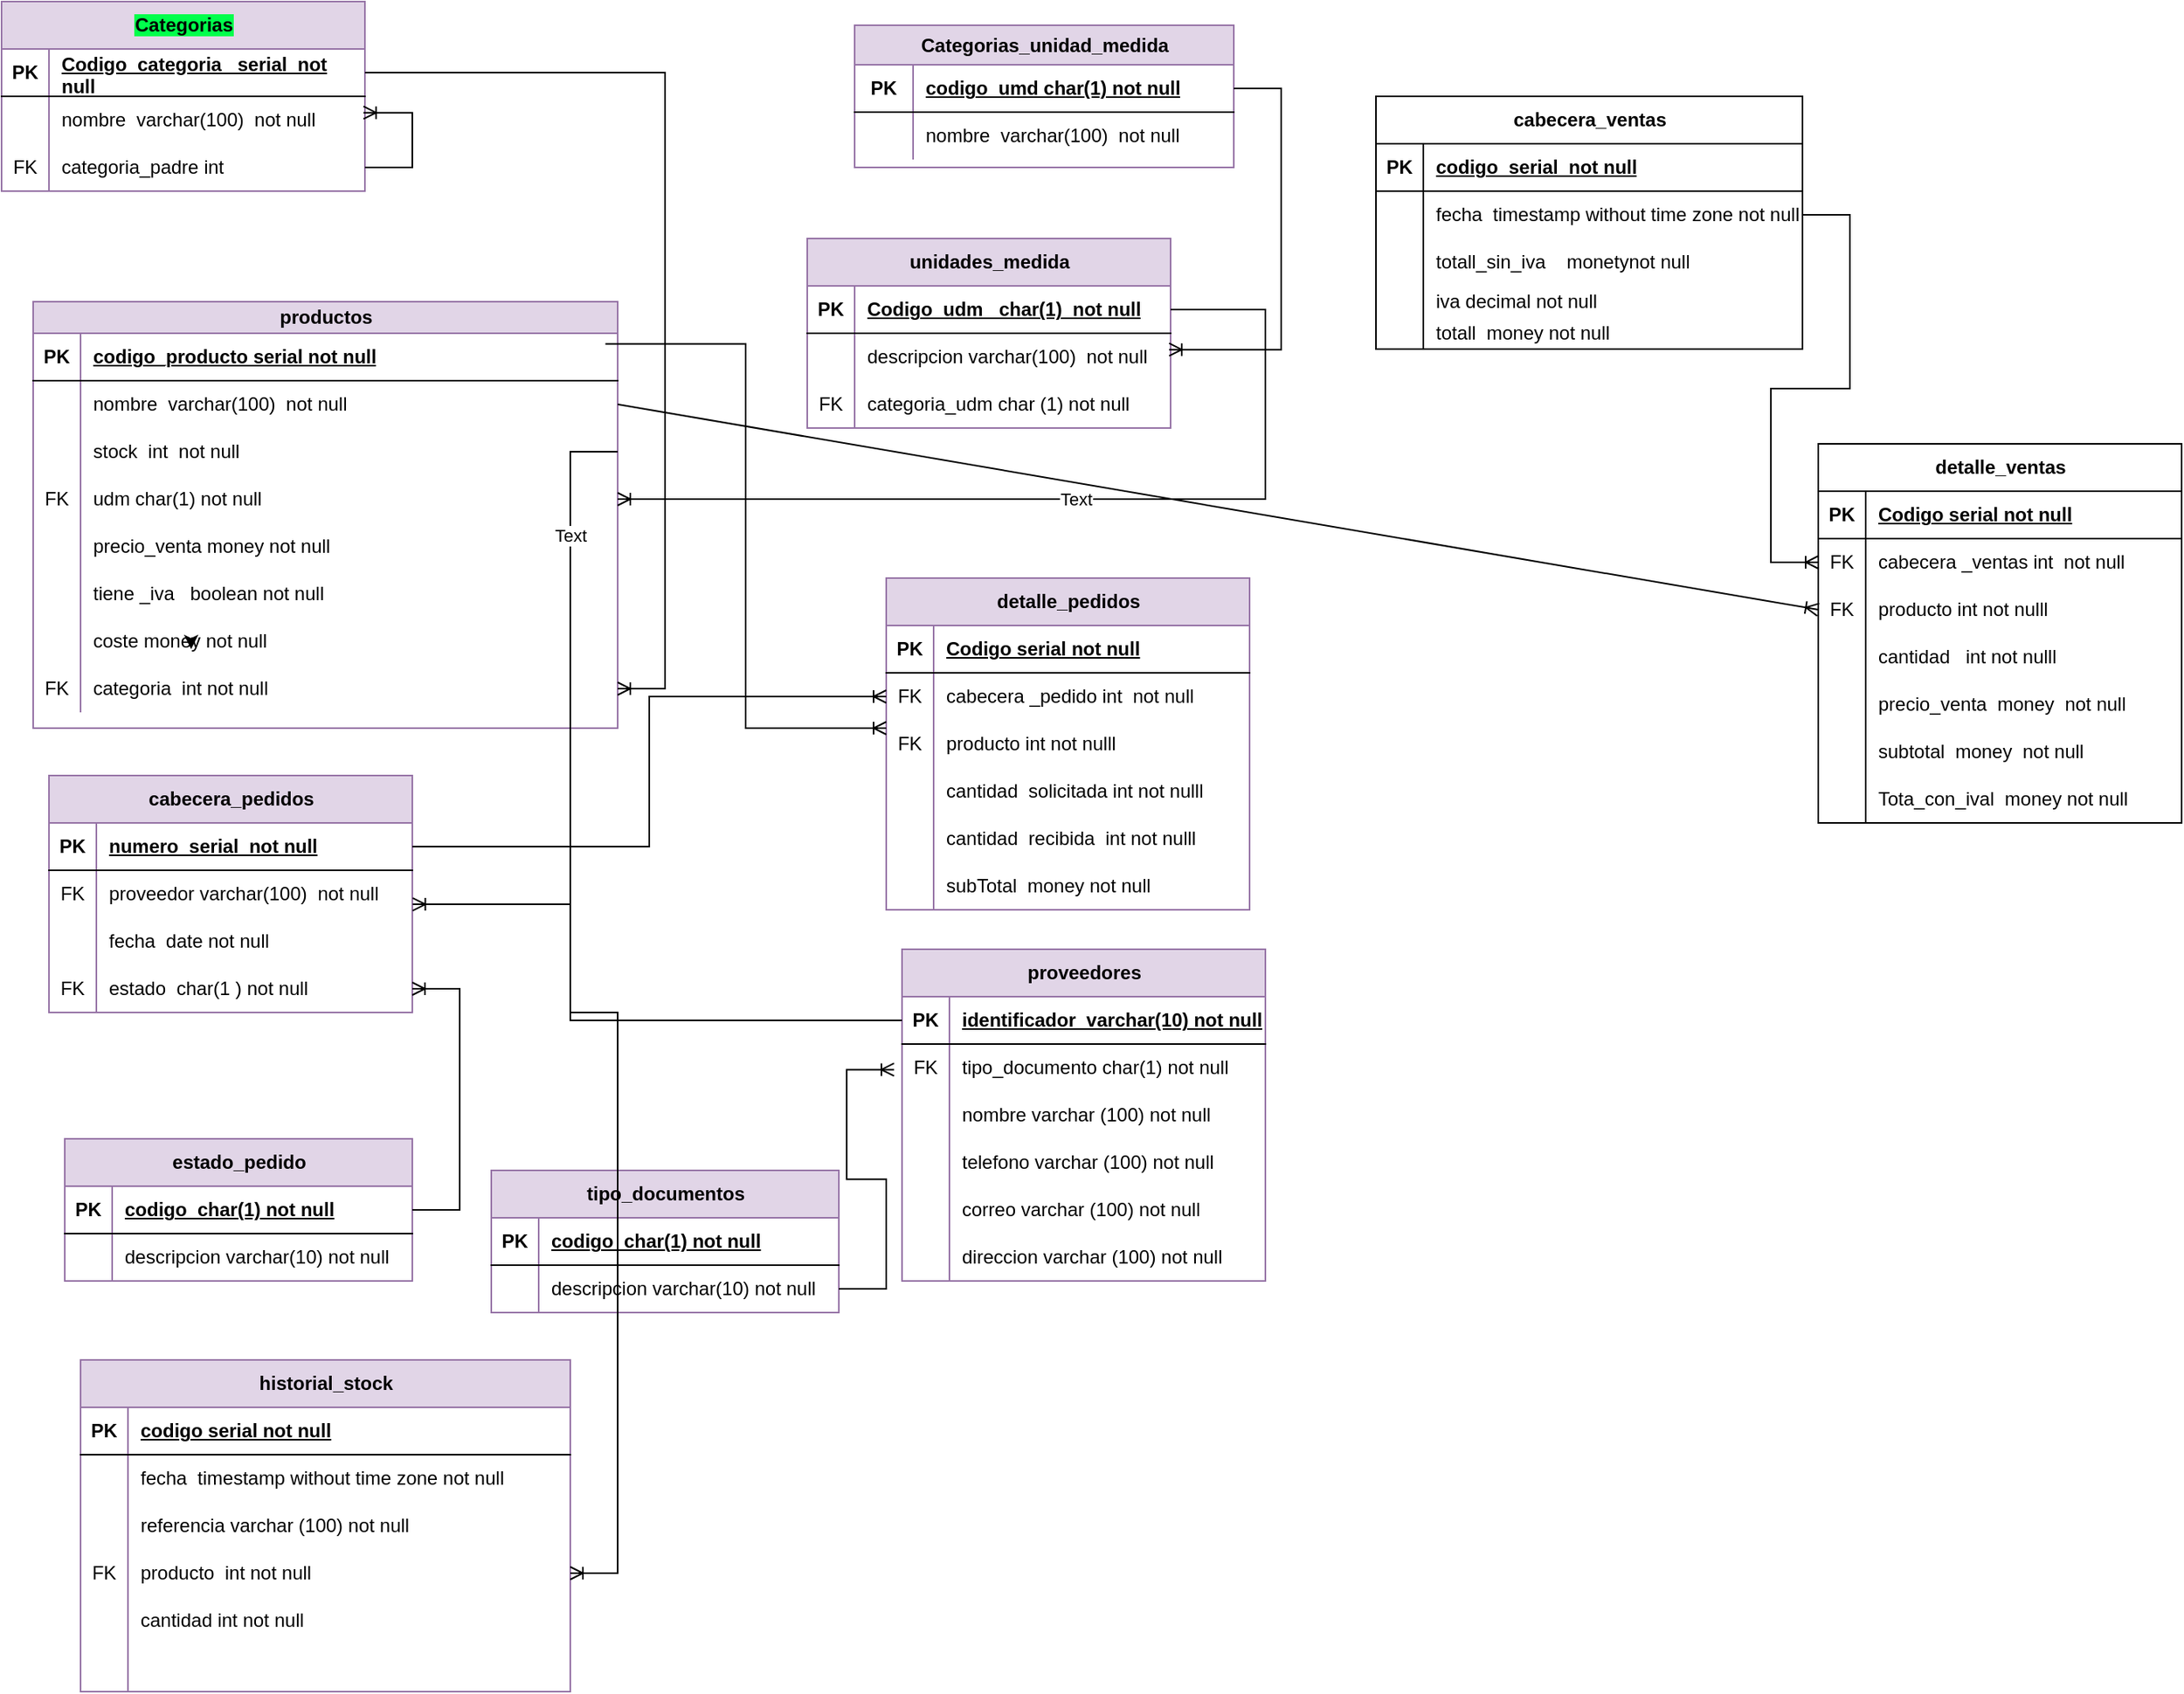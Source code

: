 <mxfile version="22.1.5" type="device">
  <diagram name="Página-1" id="L6dKHbW8ylOn0CXAL-Tq">
    <mxGraphModel dx="761" dy="439" grid="1" gridSize="10" guides="1" tooltips="1" connect="1" arrows="1" fold="1" page="1" pageScale="1" pageWidth="827" pageHeight="1169" math="0" shadow="0">
      <root>
        <mxCell id="0" />
        <mxCell id="1" parent="0" />
        <mxCell id="0u5awk04byH80l2_PrhR-1" value="&lt;span style=&quot;background-color: rgb(0, 255, 76);&quot;&gt;Categorias&lt;/span&gt;" style="shape=table;startSize=30;container=1;collapsible=1;childLayout=tableLayout;fixedRows=1;rowLines=0;fontStyle=1;align=center;resizeLast=1;html=1;fillColor=#e1d5e7;strokeColor=#9673a6;" parent="1" vertex="1">
          <mxGeometry x="10" y="10" width="230" height="120" as="geometry" />
        </mxCell>
        <mxCell id="0u5awk04byH80l2_PrhR-2" value="" style="shape=tableRow;horizontal=0;startSize=0;swimlaneHead=0;swimlaneBody=0;fillColor=none;collapsible=0;dropTarget=0;points=[[0,0.5],[1,0.5]];portConstraint=eastwest;top=0;left=0;right=0;bottom=1;" parent="0u5awk04byH80l2_PrhR-1" vertex="1">
          <mxGeometry y="30" width="230" height="30" as="geometry" />
        </mxCell>
        <mxCell id="0u5awk04byH80l2_PrhR-3" value="PK" style="shape=partialRectangle;connectable=0;fillColor=none;top=0;left=0;bottom=0;right=0;fontStyle=1;overflow=hidden;whiteSpace=wrap;html=1;" parent="0u5awk04byH80l2_PrhR-2" vertex="1">
          <mxGeometry width="30" height="30" as="geometry">
            <mxRectangle width="30" height="30" as="alternateBounds" />
          </mxGeometry>
        </mxCell>
        <mxCell id="0u5awk04byH80l2_PrhR-4" value="Codigo_categoria&amp;nbsp; &amp;nbsp;serial&amp;nbsp; not null" style="shape=partialRectangle;connectable=0;fillColor=none;top=0;left=0;bottom=0;right=0;align=left;spacingLeft=6;fontStyle=5;overflow=hidden;whiteSpace=wrap;html=1;" parent="0u5awk04byH80l2_PrhR-2" vertex="1">
          <mxGeometry x="30" width="200" height="30" as="geometry">
            <mxRectangle width="200" height="30" as="alternateBounds" />
          </mxGeometry>
        </mxCell>
        <mxCell id="0u5awk04byH80l2_PrhR-5" value="" style="shape=tableRow;horizontal=0;startSize=0;swimlaneHead=0;swimlaneBody=0;fillColor=none;collapsible=0;dropTarget=0;points=[[0,0.5],[1,0.5]];portConstraint=eastwest;top=0;left=0;right=0;bottom=0;" parent="0u5awk04byH80l2_PrhR-1" vertex="1">
          <mxGeometry y="60" width="230" height="30" as="geometry" />
        </mxCell>
        <mxCell id="0u5awk04byH80l2_PrhR-6" value="" style="shape=partialRectangle;connectable=0;fillColor=none;top=0;left=0;bottom=0;right=0;editable=1;overflow=hidden;whiteSpace=wrap;html=1;" parent="0u5awk04byH80l2_PrhR-5" vertex="1">
          <mxGeometry width="30" height="30" as="geometry">
            <mxRectangle width="30" height="30" as="alternateBounds" />
          </mxGeometry>
        </mxCell>
        <mxCell id="0u5awk04byH80l2_PrhR-7" value="nombre&amp;nbsp; varchar(100)&amp;nbsp; not null" style="shape=partialRectangle;connectable=0;fillColor=none;top=0;left=0;bottom=0;right=0;align=left;spacingLeft=6;overflow=hidden;whiteSpace=wrap;html=1;" parent="0u5awk04byH80l2_PrhR-5" vertex="1">
          <mxGeometry x="30" width="200" height="30" as="geometry">
            <mxRectangle width="200" height="30" as="alternateBounds" />
          </mxGeometry>
        </mxCell>
        <mxCell id="0u5awk04byH80l2_PrhR-8" value="" style="shape=tableRow;horizontal=0;startSize=0;swimlaneHead=0;swimlaneBody=0;fillColor=none;collapsible=0;dropTarget=0;points=[[0,0.5],[1,0.5]];portConstraint=eastwest;top=0;left=0;right=0;bottom=0;" parent="0u5awk04byH80l2_PrhR-1" vertex="1">
          <mxGeometry y="90" width="230" height="30" as="geometry" />
        </mxCell>
        <mxCell id="0u5awk04byH80l2_PrhR-9" value="FK" style="shape=partialRectangle;connectable=0;fillColor=none;top=0;left=0;bottom=0;right=0;editable=1;overflow=hidden;whiteSpace=wrap;html=1;" parent="0u5awk04byH80l2_PrhR-8" vertex="1">
          <mxGeometry width="30" height="30" as="geometry">
            <mxRectangle width="30" height="30" as="alternateBounds" />
          </mxGeometry>
        </mxCell>
        <mxCell id="0u5awk04byH80l2_PrhR-10" value="categoria_padre int&amp;nbsp;" style="shape=partialRectangle;connectable=0;fillColor=none;top=0;left=0;bottom=0;right=0;align=left;spacingLeft=6;overflow=hidden;whiteSpace=wrap;html=1;" parent="0u5awk04byH80l2_PrhR-8" vertex="1">
          <mxGeometry x="30" width="200" height="30" as="geometry">
            <mxRectangle width="200" height="30" as="alternateBounds" />
          </mxGeometry>
        </mxCell>
        <mxCell id="0u5awk04byH80l2_PrhR-14" value="" style="edgeStyle=entityRelationEdgeStyle;fontSize=12;html=1;endArrow=ERoneToMany;rounded=0;entryX=0.996;entryY=0.344;entryDx=0;entryDy=0;entryPerimeter=0;" parent="0u5awk04byH80l2_PrhR-1" source="0u5awk04byH80l2_PrhR-8" target="0u5awk04byH80l2_PrhR-5" edge="1">
          <mxGeometry width="100" height="100" relative="1" as="geometry">
            <mxPoint x="240.0" y="135" as="sourcePoint" />
            <mxPoint x="290" y="90" as="targetPoint" />
            <Array as="points">
              <mxPoint x="290" y="75" />
              <mxPoint x="350" y="70" />
            </Array>
          </mxGeometry>
        </mxCell>
        <mxCell id="0u5awk04byH80l2_PrhR-15" value="Categorias_unidad_medida" style="shape=table;startSize=25;container=1;collapsible=1;childLayout=tableLayout;fixedRows=1;rowLines=0;fontStyle=1;align=center;resizeLast=1;html=1;fillColor=#e1d5e7;strokeColor=#9673a6;" parent="1" vertex="1">
          <mxGeometry x="550" y="25" width="240" height="90" as="geometry">
            <mxRectangle x="360" y="710" width="190" height="30" as="alternateBounds" />
          </mxGeometry>
        </mxCell>
        <mxCell id="0u5awk04byH80l2_PrhR-16" value="" style="shape=tableRow;horizontal=0;startSize=0;swimlaneHead=0;swimlaneBody=0;fillColor=none;collapsible=0;dropTarget=0;points=[[0,0.5],[1,0.5]];portConstraint=eastwest;top=0;left=0;right=0;bottom=1;" parent="0u5awk04byH80l2_PrhR-15" vertex="1">
          <mxGeometry y="25" width="240" height="30" as="geometry" />
        </mxCell>
        <mxCell id="0u5awk04byH80l2_PrhR-17" value="PK" style="shape=partialRectangle;connectable=0;fillColor=none;top=0;left=0;bottom=0;right=0;fontStyle=1;overflow=hidden;whiteSpace=wrap;html=1;" parent="0u5awk04byH80l2_PrhR-16" vertex="1">
          <mxGeometry width="37" height="30" as="geometry">
            <mxRectangle width="37" height="30" as="alternateBounds" />
          </mxGeometry>
        </mxCell>
        <mxCell id="0u5awk04byH80l2_PrhR-18" value="codigo_umd char(1) not null" style="shape=partialRectangle;connectable=0;fillColor=none;top=0;left=0;bottom=0;right=0;align=left;spacingLeft=6;fontStyle=5;overflow=hidden;whiteSpace=wrap;html=1;" parent="0u5awk04byH80l2_PrhR-16" vertex="1">
          <mxGeometry x="37" width="203" height="30" as="geometry">
            <mxRectangle width="203" height="30" as="alternateBounds" />
          </mxGeometry>
        </mxCell>
        <mxCell id="0u5awk04byH80l2_PrhR-19" value="" style="shape=tableRow;horizontal=0;startSize=0;swimlaneHead=0;swimlaneBody=0;fillColor=none;collapsible=0;dropTarget=0;points=[[0,0.5],[1,0.5]];portConstraint=eastwest;top=0;left=0;right=0;bottom=0;" parent="0u5awk04byH80l2_PrhR-15" vertex="1">
          <mxGeometry y="55" width="240" height="30" as="geometry" />
        </mxCell>
        <mxCell id="0u5awk04byH80l2_PrhR-20" value="" style="shape=partialRectangle;connectable=0;fillColor=none;top=0;left=0;bottom=0;right=0;editable=1;overflow=hidden;whiteSpace=wrap;html=1;" parent="0u5awk04byH80l2_PrhR-19" vertex="1">
          <mxGeometry width="37" height="30" as="geometry">
            <mxRectangle width="37" height="30" as="alternateBounds" />
          </mxGeometry>
        </mxCell>
        <mxCell id="0u5awk04byH80l2_PrhR-21" value="nombre&amp;nbsp; varchar(100)&amp;nbsp; not null" style="shape=partialRectangle;connectable=0;fillColor=none;top=0;left=0;bottom=0;right=0;align=left;spacingLeft=6;overflow=hidden;whiteSpace=wrap;html=1;" parent="0u5awk04byH80l2_PrhR-19" vertex="1">
          <mxGeometry x="37" width="203" height="30" as="geometry">
            <mxRectangle width="203" height="30" as="alternateBounds" />
          </mxGeometry>
        </mxCell>
        <mxCell id="0u5awk04byH80l2_PrhR-32" value="unidades_medida" style="shape=table;startSize=30;container=1;collapsible=1;childLayout=tableLayout;fixedRows=1;rowLines=0;fontStyle=1;align=center;resizeLast=1;html=1;fillColor=#e1d5e7;strokeColor=#9673a6;" parent="1" vertex="1">
          <mxGeometry x="520" y="160" width="230" height="120" as="geometry">
            <mxRectangle x="485" y="520" width="140" height="30" as="alternateBounds" />
          </mxGeometry>
        </mxCell>
        <mxCell id="0u5awk04byH80l2_PrhR-33" value="" style="shape=tableRow;horizontal=0;startSize=0;swimlaneHead=0;swimlaneBody=0;fillColor=none;collapsible=0;dropTarget=0;points=[[0,0.5],[1,0.5]];portConstraint=eastwest;top=0;left=0;right=0;bottom=1;" parent="0u5awk04byH80l2_PrhR-32" vertex="1">
          <mxGeometry y="30" width="230" height="30" as="geometry" />
        </mxCell>
        <mxCell id="0u5awk04byH80l2_PrhR-34" value="PK" style="shape=partialRectangle;connectable=0;fillColor=none;top=0;left=0;bottom=0;right=0;fontStyle=1;overflow=hidden;whiteSpace=wrap;html=1;" parent="0u5awk04byH80l2_PrhR-33" vertex="1">
          <mxGeometry width="30" height="30" as="geometry">
            <mxRectangle width="30" height="30" as="alternateBounds" />
          </mxGeometry>
        </mxCell>
        <mxCell id="0u5awk04byH80l2_PrhR-35" value="Codigo_udm&amp;nbsp; &amp;nbsp;char(1)&amp;nbsp; not null" style="shape=partialRectangle;connectable=0;fillColor=none;top=0;left=0;bottom=0;right=0;align=left;spacingLeft=6;fontStyle=5;overflow=hidden;whiteSpace=wrap;html=1;" parent="0u5awk04byH80l2_PrhR-33" vertex="1">
          <mxGeometry x="30" width="200" height="30" as="geometry">
            <mxRectangle width="200" height="30" as="alternateBounds" />
          </mxGeometry>
        </mxCell>
        <mxCell id="0u5awk04byH80l2_PrhR-36" value="" style="shape=tableRow;horizontal=0;startSize=0;swimlaneHead=0;swimlaneBody=0;fillColor=none;collapsible=0;dropTarget=0;points=[[0,0.5],[1,0.5]];portConstraint=eastwest;top=0;left=0;right=0;bottom=0;" parent="0u5awk04byH80l2_PrhR-32" vertex="1">
          <mxGeometry y="60" width="230" height="30" as="geometry" />
        </mxCell>
        <mxCell id="0u5awk04byH80l2_PrhR-37" value="" style="shape=partialRectangle;connectable=0;fillColor=none;top=0;left=0;bottom=0;right=0;editable=1;overflow=hidden;whiteSpace=wrap;html=1;" parent="0u5awk04byH80l2_PrhR-36" vertex="1">
          <mxGeometry width="30" height="30" as="geometry">
            <mxRectangle width="30" height="30" as="alternateBounds" />
          </mxGeometry>
        </mxCell>
        <mxCell id="0u5awk04byH80l2_PrhR-38" value="descripcion varchar(100)&amp;nbsp; not null" style="shape=partialRectangle;connectable=0;fillColor=none;top=0;left=0;bottom=0;right=0;align=left;spacingLeft=6;overflow=hidden;whiteSpace=wrap;html=1;" parent="0u5awk04byH80l2_PrhR-36" vertex="1">
          <mxGeometry x="30" width="200" height="30" as="geometry">
            <mxRectangle width="200" height="30" as="alternateBounds" />
          </mxGeometry>
        </mxCell>
        <mxCell id="0u5awk04byH80l2_PrhR-39" value="" style="shape=tableRow;horizontal=0;startSize=0;swimlaneHead=0;swimlaneBody=0;fillColor=none;collapsible=0;dropTarget=0;points=[[0,0.5],[1,0.5]];portConstraint=eastwest;top=0;left=0;right=0;bottom=0;" parent="0u5awk04byH80l2_PrhR-32" vertex="1">
          <mxGeometry y="90" width="230" height="30" as="geometry" />
        </mxCell>
        <mxCell id="0u5awk04byH80l2_PrhR-40" value="FK" style="shape=partialRectangle;connectable=0;fillColor=none;top=0;left=0;bottom=0;right=0;editable=1;overflow=hidden;whiteSpace=wrap;html=1;" parent="0u5awk04byH80l2_PrhR-39" vertex="1">
          <mxGeometry width="30" height="30" as="geometry">
            <mxRectangle width="30" height="30" as="alternateBounds" />
          </mxGeometry>
        </mxCell>
        <mxCell id="0u5awk04byH80l2_PrhR-41" value="categoria_udm char (1) not null&amp;nbsp;" style="shape=partialRectangle;connectable=0;fillColor=none;top=0;left=0;bottom=0;right=0;align=left;spacingLeft=6;overflow=hidden;whiteSpace=wrap;html=1;" parent="0u5awk04byH80l2_PrhR-39" vertex="1">
          <mxGeometry x="30" width="200" height="30" as="geometry">
            <mxRectangle width="200" height="30" as="alternateBounds" />
          </mxGeometry>
        </mxCell>
        <mxCell id="0u5awk04byH80l2_PrhR-42" value="" style="edgeStyle=entityRelationEdgeStyle;fontSize=12;html=1;endArrow=ERoneToMany;rounded=0;entryX=0.996;entryY=0.344;entryDx=0;entryDy=0;entryPerimeter=0;" parent="1" source="0u5awk04byH80l2_PrhR-16" target="0u5awk04byH80l2_PrhR-36" edge="1">
          <mxGeometry width="100" height="100" relative="1" as="geometry">
            <mxPoint x="490.0" y="345" as="sourcePoint" />
            <mxPoint x="540" y="300" as="targetPoint" />
            <Array as="points">
              <mxPoint x="540" y="285" />
              <mxPoint x="600" y="280" />
            </Array>
          </mxGeometry>
        </mxCell>
        <mxCell id="0u5awk04byH80l2_PrhR-54" style="edgeStyle=orthogonalEdgeStyle;rounded=0;orthogonalLoop=1;jettySize=auto;html=1;exitX=0;exitY=0.25;exitDx=0;exitDy=0;entryX=0;entryY=0.5;entryDx=0;entryDy=0;" parent="1" edge="1">
          <mxGeometry relative="1" as="geometry">
            <mxPoint x="130" y="415" as="sourcePoint" />
            <mxPoint x="130" y="420" as="targetPoint" />
          </mxGeometry>
        </mxCell>
        <mxCell id="0u5awk04byH80l2_PrhR-55" value="productos" style="shape=table;startSize=20;container=1;collapsible=1;childLayout=tableLayout;fixedRows=1;rowLines=0;fontStyle=1;align=center;resizeLast=1;html=1;fillColor=#e1d5e7;strokeColor=#9673a6;" parent="1" vertex="1">
          <mxGeometry x="30" y="200" width="370" height="270" as="geometry" />
        </mxCell>
        <mxCell id="0u5awk04byH80l2_PrhR-56" value="" style="shape=tableRow;horizontal=0;startSize=0;swimlaneHead=0;swimlaneBody=0;fillColor=none;collapsible=0;dropTarget=0;points=[[0,0.5],[1,0.5]];portConstraint=eastwest;top=0;left=0;right=0;bottom=1;" parent="0u5awk04byH80l2_PrhR-55" vertex="1">
          <mxGeometry y="20" width="370" height="30" as="geometry" />
        </mxCell>
        <mxCell id="0u5awk04byH80l2_PrhR-57" value="PK" style="shape=partialRectangle;connectable=0;fillColor=none;top=0;left=0;bottom=0;right=0;fontStyle=1;overflow=hidden;whiteSpace=wrap;html=1;" parent="0u5awk04byH80l2_PrhR-56" vertex="1">
          <mxGeometry width="30" height="30" as="geometry">
            <mxRectangle width="30" height="30" as="alternateBounds" />
          </mxGeometry>
        </mxCell>
        <mxCell id="0u5awk04byH80l2_PrhR-58" value="codigo_producto serial not null" style="shape=partialRectangle;connectable=0;fillColor=none;top=0;left=0;bottom=0;right=0;align=left;spacingLeft=6;fontStyle=5;overflow=hidden;whiteSpace=wrap;html=1;" parent="0u5awk04byH80l2_PrhR-56" vertex="1">
          <mxGeometry x="30" width="340" height="30" as="geometry">
            <mxRectangle width="340" height="30" as="alternateBounds" />
          </mxGeometry>
        </mxCell>
        <mxCell id="0u5awk04byH80l2_PrhR-59" value="" style="shape=tableRow;horizontal=0;startSize=0;swimlaneHead=0;swimlaneBody=0;fillColor=none;collapsible=0;dropTarget=0;points=[[0,0.5],[1,0.5]];portConstraint=eastwest;top=0;left=0;right=0;bottom=0;" parent="0u5awk04byH80l2_PrhR-55" vertex="1">
          <mxGeometry y="50" width="370" height="30" as="geometry" />
        </mxCell>
        <mxCell id="0u5awk04byH80l2_PrhR-60" value="" style="shape=partialRectangle;connectable=0;fillColor=none;top=0;left=0;bottom=0;right=0;editable=1;overflow=hidden;whiteSpace=wrap;html=1;" parent="0u5awk04byH80l2_PrhR-59" vertex="1">
          <mxGeometry width="30" height="30" as="geometry">
            <mxRectangle width="30" height="30" as="alternateBounds" />
          </mxGeometry>
        </mxCell>
        <mxCell id="0u5awk04byH80l2_PrhR-61" value="nombre&amp;nbsp; varchar(100)&amp;nbsp; not null" style="shape=partialRectangle;connectable=0;fillColor=none;top=0;left=0;bottom=0;right=0;align=left;spacingLeft=6;overflow=hidden;whiteSpace=wrap;html=1;" parent="0u5awk04byH80l2_PrhR-59" vertex="1">
          <mxGeometry x="30" width="340" height="30" as="geometry">
            <mxRectangle width="340" height="30" as="alternateBounds" />
          </mxGeometry>
        </mxCell>
        <mxCell id="0u5awk04byH80l2_PrhR-168" value="" style="shape=tableRow;horizontal=0;startSize=0;swimlaneHead=0;swimlaneBody=0;fillColor=none;collapsible=0;dropTarget=0;points=[[0,0.5],[1,0.5]];portConstraint=eastwest;top=0;left=0;right=0;bottom=0;" parent="0u5awk04byH80l2_PrhR-55" vertex="1">
          <mxGeometry y="80" width="370" height="30" as="geometry" />
        </mxCell>
        <mxCell id="0u5awk04byH80l2_PrhR-169" value="" style="shape=partialRectangle;connectable=0;fillColor=none;top=0;left=0;bottom=0;right=0;editable=1;overflow=hidden;whiteSpace=wrap;html=1;" parent="0u5awk04byH80l2_PrhR-168" vertex="1">
          <mxGeometry width="30" height="30" as="geometry">
            <mxRectangle width="30" height="30" as="alternateBounds" />
          </mxGeometry>
        </mxCell>
        <mxCell id="0u5awk04byH80l2_PrhR-170" value="stock&amp;nbsp; int&amp;nbsp; not null" style="shape=partialRectangle;connectable=0;fillColor=none;top=0;left=0;bottom=0;right=0;align=left;spacingLeft=6;overflow=hidden;whiteSpace=wrap;html=1;" parent="0u5awk04byH80l2_PrhR-168" vertex="1">
          <mxGeometry x="30" width="340" height="30" as="geometry">
            <mxRectangle width="340" height="30" as="alternateBounds" />
          </mxGeometry>
        </mxCell>
        <mxCell id="0u5awk04byH80l2_PrhR-62" value="" style="shape=tableRow;horizontal=0;startSize=0;swimlaneHead=0;swimlaneBody=0;fillColor=none;collapsible=0;dropTarget=0;points=[[0,0.5],[1,0.5]];portConstraint=eastwest;top=0;left=0;right=0;bottom=0;" parent="0u5awk04byH80l2_PrhR-55" vertex="1">
          <mxGeometry y="110" width="370" height="30" as="geometry" />
        </mxCell>
        <mxCell id="0u5awk04byH80l2_PrhR-63" value="FK" style="shape=partialRectangle;connectable=0;fillColor=none;top=0;left=0;bottom=0;right=0;editable=1;overflow=hidden;whiteSpace=wrap;html=1;" parent="0u5awk04byH80l2_PrhR-62" vertex="1">
          <mxGeometry width="30" height="30" as="geometry">
            <mxRectangle width="30" height="30" as="alternateBounds" />
          </mxGeometry>
        </mxCell>
        <mxCell id="0u5awk04byH80l2_PrhR-64" value="udm char(1) not null" style="shape=partialRectangle;connectable=0;fillColor=none;top=0;left=0;bottom=0;right=0;align=left;spacingLeft=6;overflow=hidden;whiteSpace=wrap;html=1;" parent="0u5awk04byH80l2_PrhR-62" vertex="1">
          <mxGeometry x="30" width="340" height="30" as="geometry">
            <mxRectangle width="340" height="30" as="alternateBounds" />
          </mxGeometry>
        </mxCell>
        <mxCell id="0u5awk04byH80l2_PrhR-65" value="" style="shape=tableRow;horizontal=0;startSize=0;swimlaneHead=0;swimlaneBody=0;fillColor=none;collapsible=0;dropTarget=0;points=[[0,0.5],[1,0.5]];portConstraint=eastwest;top=0;left=0;right=0;bottom=0;" parent="0u5awk04byH80l2_PrhR-55" vertex="1">
          <mxGeometry y="140" width="370" height="30" as="geometry" />
        </mxCell>
        <mxCell id="0u5awk04byH80l2_PrhR-66" value="" style="shape=partialRectangle;connectable=0;fillColor=none;top=0;left=0;bottom=0;right=0;editable=1;overflow=hidden;whiteSpace=wrap;html=1;" parent="0u5awk04byH80l2_PrhR-65" vertex="1">
          <mxGeometry width="30" height="30" as="geometry">
            <mxRectangle width="30" height="30" as="alternateBounds" />
          </mxGeometry>
        </mxCell>
        <mxCell id="0u5awk04byH80l2_PrhR-67" value="precio_venta money not null" style="shape=partialRectangle;connectable=0;fillColor=none;top=0;left=0;bottom=0;right=0;align=left;spacingLeft=6;overflow=hidden;whiteSpace=wrap;html=1;" parent="0u5awk04byH80l2_PrhR-65" vertex="1">
          <mxGeometry x="30" width="340" height="30" as="geometry">
            <mxRectangle width="340" height="30" as="alternateBounds" />
          </mxGeometry>
        </mxCell>
        <mxCell id="0u5awk04byH80l2_PrhR-70" value="" style="shape=tableRow;horizontal=0;startSize=0;swimlaneHead=0;swimlaneBody=0;fillColor=none;collapsible=0;dropTarget=0;points=[[0,0.5],[1,0.5]];portConstraint=eastwest;top=0;left=0;right=0;bottom=0;" parent="0u5awk04byH80l2_PrhR-55" vertex="1">
          <mxGeometry y="170" width="370" height="30" as="geometry" />
        </mxCell>
        <mxCell id="0u5awk04byH80l2_PrhR-71" value="" style="shape=partialRectangle;connectable=0;fillColor=none;top=0;left=0;bottom=0;right=0;editable=1;overflow=hidden;whiteSpace=wrap;html=1;" parent="0u5awk04byH80l2_PrhR-70" vertex="1">
          <mxGeometry width="30" height="30" as="geometry">
            <mxRectangle width="30" height="30" as="alternateBounds" />
          </mxGeometry>
        </mxCell>
        <mxCell id="0u5awk04byH80l2_PrhR-72" value="tiene _iva&amp;nbsp; &amp;nbsp;boolean not null" style="shape=partialRectangle;connectable=0;fillColor=none;top=0;left=0;bottom=0;right=0;align=left;spacingLeft=6;overflow=hidden;whiteSpace=wrap;html=1;" parent="0u5awk04byH80l2_PrhR-70" vertex="1">
          <mxGeometry x="30" width="340" height="30" as="geometry">
            <mxRectangle width="340" height="30" as="alternateBounds" />
          </mxGeometry>
        </mxCell>
        <mxCell id="0u5awk04byH80l2_PrhR-73" value="" style="shape=tableRow;horizontal=0;startSize=0;swimlaneHead=0;swimlaneBody=0;fillColor=none;collapsible=0;dropTarget=0;points=[[0,0.5],[1,0.5]];portConstraint=eastwest;top=0;left=0;right=0;bottom=0;" parent="0u5awk04byH80l2_PrhR-55" vertex="1">
          <mxGeometry y="200" width="370" height="30" as="geometry" />
        </mxCell>
        <mxCell id="0u5awk04byH80l2_PrhR-74" value="" style="shape=partialRectangle;connectable=0;fillColor=none;top=0;left=0;bottom=0;right=0;editable=1;overflow=hidden;whiteSpace=wrap;html=1;" parent="0u5awk04byH80l2_PrhR-73" vertex="1">
          <mxGeometry width="30" height="30" as="geometry">
            <mxRectangle width="30" height="30" as="alternateBounds" />
          </mxGeometry>
        </mxCell>
        <mxCell id="0u5awk04byH80l2_PrhR-75" value="coste money not null" style="shape=partialRectangle;connectable=0;fillColor=none;top=0;left=0;bottom=0;right=0;align=left;spacingLeft=6;overflow=hidden;whiteSpace=wrap;html=1;" parent="0u5awk04byH80l2_PrhR-73" vertex="1">
          <mxGeometry x="30" width="340" height="30" as="geometry">
            <mxRectangle width="340" height="30" as="alternateBounds" />
          </mxGeometry>
        </mxCell>
        <mxCell id="0u5awk04byH80l2_PrhR-76" value="" style="shape=tableRow;horizontal=0;startSize=0;swimlaneHead=0;swimlaneBody=0;fillColor=none;collapsible=0;dropTarget=0;points=[[0,0.5],[1,0.5]];portConstraint=eastwest;top=0;left=0;right=0;bottom=0;" parent="0u5awk04byH80l2_PrhR-55" vertex="1">
          <mxGeometry y="230" width="370" height="30" as="geometry" />
        </mxCell>
        <mxCell id="0u5awk04byH80l2_PrhR-77" value="FK" style="shape=partialRectangle;connectable=0;fillColor=none;top=0;left=0;bottom=0;right=0;editable=1;overflow=hidden;whiteSpace=wrap;html=1;" parent="0u5awk04byH80l2_PrhR-76" vertex="1">
          <mxGeometry width="30" height="30" as="geometry">
            <mxRectangle width="30" height="30" as="alternateBounds" />
          </mxGeometry>
        </mxCell>
        <mxCell id="0u5awk04byH80l2_PrhR-78" value="categoria&amp;nbsp; int not null" style="shape=partialRectangle;connectable=0;fillColor=none;top=0;left=0;bottom=0;right=0;align=left;spacingLeft=6;overflow=hidden;whiteSpace=wrap;html=1;" parent="0u5awk04byH80l2_PrhR-76" vertex="1">
          <mxGeometry x="30" width="340" height="30" as="geometry">
            <mxRectangle width="340" height="30" as="alternateBounds" />
          </mxGeometry>
        </mxCell>
        <mxCell id="0u5awk04byH80l2_PrhR-79" value="" style="edgeStyle=entityRelationEdgeStyle;fontSize=12;html=1;endArrow=ERoneToMany;rounded=0;" parent="1" source="0u5awk04byH80l2_PrhR-2" target="0u5awk04byH80l2_PrhR-76" edge="1">
          <mxGeometry width="100" height="100" relative="1" as="geometry">
            <mxPoint x="791" y="370" as="sourcePoint" />
            <mxPoint x="600" y="545" as="targetPoint" />
            <Array as="points">
              <mxPoint x="661" y="550" />
              <mxPoint x="580" y="250" />
              <mxPoint x="580" y="270" />
              <mxPoint x="721" y="545" />
            </Array>
          </mxGeometry>
        </mxCell>
        <mxCell id="0u5awk04byH80l2_PrhR-82" value="" style="edgeStyle=elbowEdgeStyle;fontSize=12;html=1;endArrow=ERoneToMany;rounded=0;exitX=1;exitY=0.5;exitDx=0;exitDy=0;" parent="1" source="0u5awk04byH80l2_PrhR-33" target="0u5awk04byH80l2_PrhR-62" edge="1">
          <mxGeometry width="100" height="100" relative="1" as="geometry">
            <mxPoint x="310" y="580" as="sourcePoint" />
            <mxPoint x="610" y="500" as="targetPoint" />
            <Array as="points">
              <mxPoint x="810" y="420" />
            </Array>
          </mxGeometry>
        </mxCell>
        <mxCell id="0u5awk04byH80l2_PrhR-83" value="Text" style="edgeLabel;html=1;align=center;verticalAlign=middle;resizable=0;points=[];" parent="0u5awk04byH80l2_PrhR-82" vertex="1" connectable="0">
          <mxGeometry x="0.019" relative="1" as="geometry">
            <mxPoint as="offset" />
          </mxGeometry>
        </mxCell>
        <mxCell id="0u5awk04byH80l2_PrhR-88" value="tipo_documentos" style="shape=table;startSize=30;container=1;collapsible=1;childLayout=tableLayout;fixedRows=1;rowLines=0;fontStyle=1;align=center;resizeLast=1;html=1;fillColor=#e1d5e7;strokeColor=#9673a6;" parent="1" vertex="1">
          <mxGeometry x="320" y="750" width="220" height="90" as="geometry" />
        </mxCell>
        <mxCell id="0u5awk04byH80l2_PrhR-89" value="" style="shape=tableRow;horizontal=0;startSize=0;swimlaneHead=0;swimlaneBody=0;fillColor=none;collapsible=0;dropTarget=0;points=[[0,0.5],[1,0.5]];portConstraint=eastwest;top=0;left=0;right=0;bottom=1;" parent="0u5awk04byH80l2_PrhR-88" vertex="1">
          <mxGeometry y="30" width="220" height="30" as="geometry" />
        </mxCell>
        <mxCell id="0u5awk04byH80l2_PrhR-90" value="PK" style="shape=partialRectangle;connectable=0;fillColor=none;top=0;left=0;bottom=0;right=0;fontStyle=1;overflow=hidden;whiteSpace=wrap;html=1;" parent="0u5awk04byH80l2_PrhR-89" vertex="1">
          <mxGeometry width="30" height="30" as="geometry">
            <mxRectangle width="30" height="30" as="alternateBounds" />
          </mxGeometry>
        </mxCell>
        <mxCell id="0u5awk04byH80l2_PrhR-91" value="codigo&amp;nbsp; char(1) not null" style="shape=partialRectangle;connectable=0;fillColor=none;top=0;left=0;bottom=0;right=0;align=left;spacingLeft=6;fontStyle=5;overflow=hidden;whiteSpace=wrap;html=1;" parent="0u5awk04byH80l2_PrhR-89" vertex="1">
          <mxGeometry x="30" width="190" height="30" as="geometry">
            <mxRectangle width="190" height="30" as="alternateBounds" />
          </mxGeometry>
        </mxCell>
        <mxCell id="0u5awk04byH80l2_PrhR-92" value="" style="shape=tableRow;horizontal=0;startSize=0;swimlaneHead=0;swimlaneBody=0;fillColor=none;collapsible=0;dropTarget=0;points=[[0,0.5],[1,0.5]];portConstraint=eastwest;top=0;left=0;right=0;bottom=0;" parent="0u5awk04byH80l2_PrhR-88" vertex="1">
          <mxGeometry y="60" width="220" height="30" as="geometry" />
        </mxCell>
        <mxCell id="0u5awk04byH80l2_PrhR-93" value="" style="shape=partialRectangle;connectable=0;fillColor=none;top=0;left=0;bottom=0;right=0;editable=1;overflow=hidden;whiteSpace=wrap;html=1;" parent="0u5awk04byH80l2_PrhR-92" vertex="1">
          <mxGeometry width="30" height="30" as="geometry">
            <mxRectangle width="30" height="30" as="alternateBounds" />
          </mxGeometry>
        </mxCell>
        <mxCell id="0u5awk04byH80l2_PrhR-94" value="descripcion varchar(10) not null" style="shape=partialRectangle;connectable=0;fillColor=none;top=0;left=0;bottom=0;right=0;align=left;spacingLeft=6;overflow=hidden;whiteSpace=wrap;html=1;" parent="0u5awk04byH80l2_PrhR-92" vertex="1">
          <mxGeometry x="30" width="190" height="30" as="geometry">
            <mxRectangle width="190" height="30" as="alternateBounds" />
          </mxGeometry>
        </mxCell>
        <mxCell id="0u5awk04byH80l2_PrhR-101" value="cabecera_pedidos" style="shape=table;startSize=30;container=1;collapsible=1;childLayout=tableLayout;fixedRows=1;rowLines=0;fontStyle=1;align=center;resizeLast=1;html=1;fillColor=#e1d5e7;strokeColor=#9673a6;" parent="1" vertex="1">
          <mxGeometry x="40" y="500" width="230" height="150" as="geometry">
            <mxRectangle x="485" y="520" width="140" height="30" as="alternateBounds" />
          </mxGeometry>
        </mxCell>
        <mxCell id="0u5awk04byH80l2_PrhR-102" value="" style="shape=tableRow;horizontal=0;startSize=0;swimlaneHead=0;swimlaneBody=0;fillColor=none;collapsible=0;dropTarget=0;points=[[0,0.5],[1,0.5]];portConstraint=eastwest;top=0;left=0;right=0;bottom=1;" parent="0u5awk04byH80l2_PrhR-101" vertex="1">
          <mxGeometry y="30" width="230" height="30" as="geometry" />
        </mxCell>
        <mxCell id="0u5awk04byH80l2_PrhR-103" value="PK" style="shape=partialRectangle;connectable=0;fillColor=none;top=0;left=0;bottom=0;right=0;fontStyle=1;overflow=hidden;whiteSpace=wrap;html=1;" parent="0u5awk04byH80l2_PrhR-102" vertex="1">
          <mxGeometry width="30" height="30" as="geometry">
            <mxRectangle width="30" height="30" as="alternateBounds" />
          </mxGeometry>
        </mxCell>
        <mxCell id="0u5awk04byH80l2_PrhR-104" value="numero&amp;nbsp; serial&amp;nbsp; not null" style="shape=partialRectangle;connectable=0;fillColor=none;top=0;left=0;bottom=0;right=0;align=left;spacingLeft=6;fontStyle=5;overflow=hidden;whiteSpace=wrap;html=1;" parent="0u5awk04byH80l2_PrhR-102" vertex="1">
          <mxGeometry x="30" width="200" height="30" as="geometry">
            <mxRectangle width="200" height="30" as="alternateBounds" />
          </mxGeometry>
        </mxCell>
        <mxCell id="0u5awk04byH80l2_PrhR-105" value="" style="shape=tableRow;horizontal=0;startSize=0;swimlaneHead=0;swimlaneBody=0;fillColor=none;collapsible=0;dropTarget=0;points=[[0,0.5],[1,0.5]];portConstraint=eastwest;top=0;left=0;right=0;bottom=0;" parent="0u5awk04byH80l2_PrhR-101" vertex="1">
          <mxGeometry y="60" width="230" height="30" as="geometry" />
        </mxCell>
        <mxCell id="0u5awk04byH80l2_PrhR-106" value="FK" style="shape=partialRectangle;connectable=0;fillColor=none;top=0;left=0;bottom=0;right=0;editable=1;overflow=hidden;whiteSpace=wrap;html=1;" parent="0u5awk04byH80l2_PrhR-105" vertex="1">
          <mxGeometry width="30" height="30" as="geometry">
            <mxRectangle width="30" height="30" as="alternateBounds" />
          </mxGeometry>
        </mxCell>
        <mxCell id="0u5awk04byH80l2_PrhR-107" value="proveedor varchar(100)&amp;nbsp; not null" style="shape=partialRectangle;connectable=0;fillColor=none;top=0;left=0;bottom=0;right=0;align=left;spacingLeft=6;overflow=hidden;whiteSpace=wrap;html=1;" parent="0u5awk04byH80l2_PrhR-105" vertex="1">
          <mxGeometry x="30" width="200" height="30" as="geometry">
            <mxRectangle width="200" height="30" as="alternateBounds" />
          </mxGeometry>
        </mxCell>
        <mxCell id="0u5awk04byH80l2_PrhR-108" value="" style="shape=tableRow;horizontal=0;startSize=0;swimlaneHead=0;swimlaneBody=0;fillColor=none;collapsible=0;dropTarget=0;points=[[0,0.5],[1,0.5]];portConstraint=eastwest;top=0;left=0;right=0;bottom=0;" parent="0u5awk04byH80l2_PrhR-101" vertex="1">
          <mxGeometry y="90" width="230" height="30" as="geometry" />
        </mxCell>
        <mxCell id="0u5awk04byH80l2_PrhR-109" value="" style="shape=partialRectangle;connectable=0;fillColor=none;top=0;left=0;bottom=0;right=0;editable=1;overflow=hidden;whiteSpace=wrap;html=1;" parent="0u5awk04byH80l2_PrhR-108" vertex="1">
          <mxGeometry width="30" height="30" as="geometry">
            <mxRectangle width="30" height="30" as="alternateBounds" />
          </mxGeometry>
        </mxCell>
        <mxCell id="0u5awk04byH80l2_PrhR-110" value="fecha&amp;nbsp; date not null&amp;nbsp;" style="shape=partialRectangle;connectable=0;fillColor=none;top=0;left=0;bottom=0;right=0;align=left;spacingLeft=6;overflow=hidden;whiteSpace=wrap;html=1;" parent="0u5awk04byH80l2_PrhR-108" vertex="1">
          <mxGeometry x="30" width="200" height="30" as="geometry">
            <mxRectangle width="200" height="30" as="alternateBounds" />
          </mxGeometry>
        </mxCell>
        <mxCell id="0u5awk04byH80l2_PrhR-165" value="" style="shape=tableRow;horizontal=0;startSize=0;swimlaneHead=0;swimlaneBody=0;fillColor=none;collapsible=0;dropTarget=0;points=[[0,0.5],[1,0.5]];portConstraint=eastwest;top=0;left=0;right=0;bottom=0;" parent="0u5awk04byH80l2_PrhR-101" vertex="1">
          <mxGeometry y="120" width="230" height="30" as="geometry" />
        </mxCell>
        <mxCell id="0u5awk04byH80l2_PrhR-166" value="FK" style="shape=partialRectangle;connectable=0;fillColor=none;top=0;left=0;bottom=0;right=0;editable=1;overflow=hidden;whiteSpace=wrap;html=1;" parent="0u5awk04byH80l2_PrhR-165" vertex="1">
          <mxGeometry width="30" height="30" as="geometry">
            <mxRectangle width="30" height="30" as="alternateBounds" />
          </mxGeometry>
        </mxCell>
        <mxCell id="0u5awk04byH80l2_PrhR-167" value="estado&amp;nbsp; char(1 ) not null&amp;nbsp;" style="shape=partialRectangle;connectable=0;fillColor=none;top=0;left=0;bottom=0;right=0;align=left;spacingLeft=6;overflow=hidden;whiteSpace=wrap;html=1;" parent="0u5awk04byH80l2_PrhR-165" vertex="1">
          <mxGeometry x="30" width="200" height="30" as="geometry">
            <mxRectangle width="200" height="30" as="alternateBounds" />
          </mxGeometry>
        </mxCell>
        <mxCell id="0u5awk04byH80l2_PrhR-111" value="detalle_pedidos" style="shape=table;startSize=30;container=1;collapsible=1;childLayout=tableLayout;fixedRows=1;rowLines=0;fontStyle=1;align=center;resizeLast=1;html=1;fillColor=#e1d5e7;strokeColor=#9673a6;" parent="1" vertex="1">
          <mxGeometry x="570" y="375" width="230" height="210" as="geometry">
            <mxRectangle x="485" y="520" width="140" height="30" as="alternateBounds" />
          </mxGeometry>
        </mxCell>
        <mxCell id="0u5awk04byH80l2_PrhR-112" value="" style="shape=tableRow;horizontal=0;startSize=0;swimlaneHead=0;swimlaneBody=0;fillColor=none;collapsible=0;dropTarget=0;points=[[0,0.5],[1,0.5]];portConstraint=eastwest;top=0;left=0;right=0;bottom=1;" parent="0u5awk04byH80l2_PrhR-111" vertex="1">
          <mxGeometry y="30" width="230" height="30" as="geometry" />
        </mxCell>
        <mxCell id="0u5awk04byH80l2_PrhR-113" value="PK" style="shape=partialRectangle;connectable=0;fillColor=none;top=0;left=0;bottom=0;right=0;fontStyle=1;overflow=hidden;whiteSpace=wrap;html=1;" parent="0u5awk04byH80l2_PrhR-112" vertex="1">
          <mxGeometry width="30" height="30" as="geometry">
            <mxRectangle width="30" height="30" as="alternateBounds" />
          </mxGeometry>
        </mxCell>
        <mxCell id="0u5awk04byH80l2_PrhR-114" value="Codigo serial not null" style="shape=partialRectangle;connectable=0;fillColor=none;top=0;left=0;bottom=0;right=0;align=left;spacingLeft=6;fontStyle=5;overflow=hidden;whiteSpace=wrap;html=1;" parent="0u5awk04byH80l2_PrhR-112" vertex="1">
          <mxGeometry x="30" width="200" height="30" as="geometry">
            <mxRectangle width="200" height="30" as="alternateBounds" />
          </mxGeometry>
        </mxCell>
        <mxCell id="0u5awk04byH80l2_PrhR-115" value="" style="shape=tableRow;horizontal=0;startSize=0;swimlaneHead=0;swimlaneBody=0;fillColor=none;collapsible=0;dropTarget=0;points=[[0,0.5],[1,0.5]];portConstraint=eastwest;top=0;left=0;right=0;bottom=0;" parent="0u5awk04byH80l2_PrhR-111" vertex="1">
          <mxGeometry y="60" width="230" height="30" as="geometry" />
        </mxCell>
        <mxCell id="0u5awk04byH80l2_PrhR-116" value="FK" style="shape=partialRectangle;connectable=0;fillColor=none;top=0;left=0;bottom=0;right=0;editable=1;overflow=hidden;whiteSpace=wrap;html=1;" parent="0u5awk04byH80l2_PrhR-115" vertex="1">
          <mxGeometry width="30" height="30" as="geometry">
            <mxRectangle width="30" height="30" as="alternateBounds" />
          </mxGeometry>
        </mxCell>
        <mxCell id="0u5awk04byH80l2_PrhR-117" value="cabecera _pedido int&amp;nbsp; not null" style="shape=partialRectangle;connectable=0;fillColor=none;top=0;left=0;bottom=0;right=0;align=left;spacingLeft=6;overflow=hidden;whiteSpace=wrap;html=1;" parent="0u5awk04byH80l2_PrhR-115" vertex="1">
          <mxGeometry x="30" width="200" height="30" as="geometry">
            <mxRectangle width="200" height="30" as="alternateBounds" />
          </mxGeometry>
        </mxCell>
        <mxCell id="0u5awk04byH80l2_PrhR-118" value="" style="shape=tableRow;horizontal=0;startSize=0;swimlaneHead=0;swimlaneBody=0;fillColor=none;collapsible=0;dropTarget=0;points=[[0,0.5],[1,0.5]];portConstraint=eastwest;top=0;left=0;right=0;bottom=0;" parent="0u5awk04byH80l2_PrhR-111" vertex="1">
          <mxGeometry y="90" width="230" height="30" as="geometry" />
        </mxCell>
        <mxCell id="0u5awk04byH80l2_PrhR-119" value="FK" style="shape=partialRectangle;connectable=0;fillColor=none;top=0;left=0;bottom=0;right=0;editable=1;overflow=hidden;whiteSpace=wrap;html=1;" parent="0u5awk04byH80l2_PrhR-118" vertex="1">
          <mxGeometry width="30" height="30" as="geometry">
            <mxRectangle width="30" height="30" as="alternateBounds" />
          </mxGeometry>
        </mxCell>
        <mxCell id="0u5awk04byH80l2_PrhR-120" value="producto int not nulll" style="shape=partialRectangle;connectable=0;fillColor=none;top=0;left=0;bottom=0;right=0;align=left;spacingLeft=6;overflow=hidden;whiteSpace=wrap;html=1;" parent="0u5awk04byH80l2_PrhR-118" vertex="1">
          <mxGeometry x="30" width="200" height="30" as="geometry">
            <mxRectangle width="200" height="30" as="alternateBounds" />
          </mxGeometry>
        </mxCell>
        <mxCell id="0u5awk04byH80l2_PrhR-122" value="" style="shape=tableRow;horizontal=0;startSize=0;swimlaneHead=0;swimlaneBody=0;fillColor=none;collapsible=0;dropTarget=0;points=[[0,0.5],[1,0.5]];portConstraint=eastwest;top=0;left=0;right=0;bottom=0;" parent="0u5awk04byH80l2_PrhR-111" vertex="1">
          <mxGeometry y="120" width="230" height="30" as="geometry" />
        </mxCell>
        <mxCell id="0u5awk04byH80l2_PrhR-123" value="" style="shape=partialRectangle;connectable=0;fillColor=none;top=0;left=0;bottom=0;right=0;editable=1;overflow=hidden;whiteSpace=wrap;html=1;" parent="0u5awk04byH80l2_PrhR-122" vertex="1">
          <mxGeometry width="30" height="30" as="geometry">
            <mxRectangle width="30" height="30" as="alternateBounds" />
          </mxGeometry>
        </mxCell>
        <mxCell id="0u5awk04byH80l2_PrhR-124" value="cantidad&amp;nbsp; solicitada int not nulll" style="shape=partialRectangle;connectable=0;fillColor=none;top=0;left=0;bottom=0;right=0;align=left;spacingLeft=6;overflow=hidden;whiteSpace=wrap;html=1;" parent="0u5awk04byH80l2_PrhR-122" vertex="1">
          <mxGeometry x="30" width="200" height="30" as="geometry">
            <mxRectangle width="200" height="30" as="alternateBounds" />
          </mxGeometry>
        </mxCell>
        <mxCell id="0u5awk04byH80l2_PrhR-153" value="" style="shape=tableRow;horizontal=0;startSize=0;swimlaneHead=0;swimlaneBody=0;fillColor=none;collapsible=0;dropTarget=0;points=[[0,0.5],[1,0.5]];portConstraint=eastwest;top=0;left=0;right=0;bottom=0;" parent="0u5awk04byH80l2_PrhR-111" vertex="1">
          <mxGeometry y="150" width="230" height="30" as="geometry" />
        </mxCell>
        <mxCell id="0u5awk04byH80l2_PrhR-154" value="" style="shape=partialRectangle;connectable=0;fillColor=none;top=0;left=0;bottom=0;right=0;editable=1;overflow=hidden;whiteSpace=wrap;html=1;" parent="0u5awk04byH80l2_PrhR-153" vertex="1">
          <mxGeometry width="30" height="30" as="geometry">
            <mxRectangle width="30" height="30" as="alternateBounds" />
          </mxGeometry>
        </mxCell>
        <mxCell id="0u5awk04byH80l2_PrhR-155" value="cantidad&amp;nbsp; recibida&amp;nbsp; int not nulll" style="shape=partialRectangle;connectable=0;fillColor=none;top=0;left=0;bottom=0;right=0;align=left;spacingLeft=6;overflow=hidden;whiteSpace=wrap;html=1;" parent="0u5awk04byH80l2_PrhR-153" vertex="1">
          <mxGeometry x="30" width="200" height="30" as="geometry">
            <mxRectangle width="200" height="30" as="alternateBounds" />
          </mxGeometry>
        </mxCell>
        <mxCell id="0u5awk04byH80l2_PrhR-125" value="" style="shape=tableRow;horizontal=0;startSize=0;swimlaneHead=0;swimlaneBody=0;fillColor=none;collapsible=0;dropTarget=0;points=[[0,0.5],[1,0.5]];portConstraint=eastwest;top=0;left=0;right=0;bottom=0;" parent="0u5awk04byH80l2_PrhR-111" vertex="1">
          <mxGeometry y="180" width="230" height="30" as="geometry" />
        </mxCell>
        <mxCell id="0u5awk04byH80l2_PrhR-126" value="" style="shape=partialRectangle;connectable=0;fillColor=none;top=0;left=0;bottom=0;right=0;editable=1;overflow=hidden;whiteSpace=wrap;html=1;" parent="0u5awk04byH80l2_PrhR-125" vertex="1">
          <mxGeometry width="30" height="30" as="geometry">
            <mxRectangle width="30" height="30" as="alternateBounds" />
          </mxGeometry>
        </mxCell>
        <mxCell id="0u5awk04byH80l2_PrhR-127" value="subTotal&amp;nbsp; money not null" style="shape=partialRectangle;connectable=0;fillColor=none;top=0;left=0;bottom=0;right=0;align=left;spacingLeft=6;overflow=hidden;whiteSpace=wrap;html=1;" parent="0u5awk04byH80l2_PrhR-125" vertex="1">
          <mxGeometry x="30" width="200" height="30" as="geometry">
            <mxRectangle width="200" height="30" as="alternateBounds" />
          </mxGeometry>
        </mxCell>
        <mxCell id="0u5awk04byH80l2_PrhR-128" value="" style="edgeStyle=entityRelationEdgeStyle;fontSize=12;html=1;endArrow=ERoneToMany;rounded=0;exitX=1;exitY=0.5;exitDx=0;exitDy=0;entryX=-0.022;entryY=0.54;entryDx=0;entryDy=0;entryPerimeter=0;" parent="1" source="0u5awk04byH80l2_PrhR-92" target="0u5awk04byH80l2_PrhR-133" edge="1">
          <mxGeometry width="100" height="100" relative="1" as="geometry">
            <mxPoint x="270" y="810" as="sourcePoint" />
            <mxPoint x="430" y="1130" as="targetPoint" />
            <Array as="points">
              <mxPoint x="691" y="1305" />
              <mxPoint x="610" y="1005" />
              <mxPoint x="610" y="1025" />
              <mxPoint x="550" y="720" />
              <mxPoint x="550" y="720" />
              <mxPoint x="751" y="1300" />
            </Array>
          </mxGeometry>
        </mxCell>
        <mxCell id="0u5awk04byH80l2_PrhR-129" value="proveedores" style="shape=table;startSize=30;container=1;collapsible=1;childLayout=tableLayout;fixedRows=1;rowLines=0;fontStyle=1;align=center;resizeLast=1;html=1;fillColor=#e1d5e7;strokeColor=#9673a6;" parent="1" vertex="1">
          <mxGeometry x="580" y="610" width="230" height="210" as="geometry">
            <mxRectangle x="485" y="520" width="140" height="30" as="alternateBounds" />
          </mxGeometry>
        </mxCell>
        <mxCell id="0u5awk04byH80l2_PrhR-130" value="" style="shape=tableRow;horizontal=0;startSize=0;swimlaneHead=0;swimlaneBody=0;fillColor=none;collapsible=0;dropTarget=0;points=[[0,0.5],[1,0.5]];portConstraint=eastwest;top=0;left=0;right=0;bottom=1;" parent="0u5awk04byH80l2_PrhR-129" vertex="1">
          <mxGeometry y="30" width="230" height="30" as="geometry" />
        </mxCell>
        <mxCell id="0u5awk04byH80l2_PrhR-131" value="PK" style="shape=partialRectangle;connectable=0;fillColor=none;top=0;left=0;bottom=0;right=0;fontStyle=1;overflow=hidden;whiteSpace=wrap;html=1;" parent="0u5awk04byH80l2_PrhR-130" vertex="1">
          <mxGeometry width="30" height="30" as="geometry">
            <mxRectangle width="30" height="30" as="alternateBounds" />
          </mxGeometry>
        </mxCell>
        <mxCell id="0u5awk04byH80l2_PrhR-132" value="identificador&amp;nbsp; varchar(10) not null" style="shape=partialRectangle;connectable=0;fillColor=none;top=0;left=0;bottom=0;right=0;align=left;spacingLeft=6;fontStyle=5;overflow=hidden;whiteSpace=wrap;html=1;" parent="0u5awk04byH80l2_PrhR-130" vertex="1">
          <mxGeometry x="30" width="200" height="30" as="geometry">
            <mxRectangle width="200" height="30" as="alternateBounds" />
          </mxGeometry>
        </mxCell>
        <mxCell id="0u5awk04byH80l2_PrhR-133" value="" style="shape=tableRow;horizontal=0;startSize=0;swimlaneHead=0;swimlaneBody=0;fillColor=none;collapsible=0;dropTarget=0;points=[[0,0.5],[1,0.5]];portConstraint=eastwest;top=0;left=0;right=0;bottom=0;" parent="0u5awk04byH80l2_PrhR-129" vertex="1">
          <mxGeometry y="60" width="230" height="30" as="geometry" />
        </mxCell>
        <mxCell id="0u5awk04byH80l2_PrhR-134" value="FK" style="shape=partialRectangle;connectable=0;fillColor=none;top=0;left=0;bottom=0;right=0;editable=1;overflow=hidden;whiteSpace=wrap;html=1;" parent="0u5awk04byH80l2_PrhR-133" vertex="1">
          <mxGeometry width="30" height="30" as="geometry">
            <mxRectangle width="30" height="30" as="alternateBounds" />
          </mxGeometry>
        </mxCell>
        <mxCell id="0u5awk04byH80l2_PrhR-135" value="tipo_documento char(1) not null" style="shape=partialRectangle;connectable=0;fillColor=none;top=0;left=0;bottom=0;right=0;align=left;spacingLeft=6;overflow=hidden;whiteSpace=wrap;html=1;" parent="0u5awk04byH80l2_PrhR-133" vertex="1">
          <mxGeometry x="30" width="200" height="30" as="geometry">
            <mxRectangle width="200" height="30" as="alternateBounds" />
          </mxGeometry>
        </mxCell>
        <mxCell id="0u5awk04byH80l2_PrhR-136" value="" style="shape=tableRow;horizontal=0;startSize=0;swimlaneHead=0;swimlaneBody=0;fillColor=none;collapsible=0;dropTarget=0;points=[[0,0.5],[1,0.5]];portConstraint=eastwest;top=0;left=0;right=0;bottom=0;" parent="0u5awk04byH80l2_PrhR-129" vertex="1">
          <mxGeometry y="90" width="230" height="30" as="geometry" />
        </mxCell>
        <mxCell id="0u5awk04byH80l2_PrhR-137" value="" style="shape=partialRectangle;connectable=0;fillColor=none;top=0;left=0;bottom=0;right=0;editable=1;overflow=hidden;whiteSpace=wrap;html=1;" parent="0u5awk04byH80l2_PrhR-136" vertex="1">
          <mxGeometry width="30" height="30" as="geometry">
            <mxRectangle width="30" height="30" as="alternateBounds" />
          </mxGeometry>
        </mxCell>
        <mxCell id="0u5awk04byH80l2_PrhR-138" value="nombre varchar (100) not null" style="shape=partialRectangle;connectable=0;fillColor=none;top=0;left=0;bottom=0;right=0;align=left;spacingLeft=6;overflow=hidden;whiteSpace=wrap;html=1;" parent="0u5awk04byH80l2_PrhR-136" vertex="1">
          <mxGeometry x="30" width="200" height="30" as="geometry">
            <mxRectangle width="200" height="30" as="alternateBounds" />
          </mxGeometry>
        </mxCell>
        <mxCell id="0u5awk04byH80l2_PrhR-139" value="" style="shape=tableRow;horizontal=0;startSize=0;swimlaneHead=0;swimlaneBody=0;fillColor=none;collapsible=0;dropTarget=0;points=[[0,0.5],[1,0.5]];portConstraint=eastwest;top=0;left=0;right=0;bottom=0;" parent="0u5awk04byH80l2_PrhR-129" vertex="1">
          <mxGeometry y="120" width="230" height="30" as="geometry" />
        </mxCell>
        <mxCell id="0u5awk04byH80l2_PrhR-140" value="" style="shape=partialRectangle;connectable=0;fillColor=none;top=0;left=0;bottom=0;right=0;editable=1;overflow=hidden;whiteSpace=wrap;html=1;" parent="0u5awk04byH80l2_PrhR-139" vertex="1">
          <mxGeometry width="30" height="30" as="geometry">
            <mxRectangle width="30" height="30" as="alternateBounds" />
          </mxGeometry>
        </mxCell>
        <mxCell id="0u5awk04byH80l2_PrhR-141" value="telefono varchar (100) not null" style="shape=partialRectangle;connectable=0;fillColor=none;top=0;left=0;bottom=0;right=0;align=left;spacingLeft=6;overflow=hidden;whiteSpace=wrap;html=1;" parent="0u5awk04byH80l2_PrhR-139" vertex="1">
          <mxGeometry x="30" width="200" height="30" as="geometry">
            <mxRectangle width="200" height="30" as="alternateBounds" />
          </mxGeometry>
        </mxCell>
        <mxCell id="0u5awk04byH80l2_PrhR-142" value="" style="shape=tableRow;horizontal=0;startSize=0;swimlaneHead=0;swimlaneBody=0;fillColor=none;collapsible=0;dropTarget=0;points=[[0,0.5],[1,0.5]];portConstraint=eastwest;top=0;left=0;right=0;bottom=0;" parent="0u5awk04byH80l2_PrhR-129" vertex="1">
          <mxGeometry y="150" width="230" height="30" as="geometry" />
        </mxCell>
        <mxCell id="0u5awk04byH80l2_PrhR-143" value="" style="shape=partialRectangle;connectable=0;fillColor=none;top=0;left=0;bottom=0;right=0;editable=1;overflow=hidden;whiteSpace=wrap;html=1;" parent="0u5awk04byH80l2_PrhR-142" vertex="1">
          <mxGeometry width="30" height="30" as="geometry">
            <mxRectangle width="30" height="30" as="alternateBounds" />
          </mxGeometry>
        </mxCell>
        <mxCell id="0u5awk04byH80l2_PrhR-144" value="correo varchar (100) not null" style="shape=partialRectangle;connectable=0;fillColor=none;top=0;left=0;bottom=0;right=0;align=left;spacingLeft=6;overflow=hidden;whiteSpace=wrap;html=1;" parent="0u5awk04byH80l2_PrhR-142" vertex="1">
          <mxGeometry x="30" width="200" height="30" as="geometry">
            <mxRectangle width="200" height="30" as="alternateBounds" />
          </mxGeometry>
        </mxCell>
        <mxCell id="0u5awk04byH80l2_PrhR-146" value="" style="shape=tableRow;horizontal=0;startSize=0;swimlaneHead=0;swimlaneBody=0;fillColor=none;collapsible=0;dropTarget=0;points=[[0,0.5],[1,0.5]];portConstraint=eastwest;top=0;left=0;right=0;bottom=0;" parent="0u5awk04byH80l2_PrhR-129" vertex="1">
          <mxGeometry y="180" width="230" height="30" as="geometry" />
        </mxCell>
        <mxCell id="0u5awk04byH80l2_PrhR-147" value="" style="shape=partialRectangle;connectable=0;fillColor=none;top=0;left=0;bottom=0;right=0;editable=1;overflow=hidden;whiteSpace=wrap;html=1;" parent="0u5awk04byH80l2_PrhR-146" vertex="1">
          <mxGeometry width="30" height="30" as="geometry">
            <mxRectangle width="30" height="30" as="alternateBounds" />
          </mxGeometry>
        </mxCell>
        <mxCell id="0u5awk04byH80l2_PrhR-148" value="direccion varchar (100) not null" style="shape=partialRectangle;connectable=0;fillColor=none;top=0;left=0;bottom=0;right=0;align=left;spacingLeft=6;overflow=hidden;whiteSpace=wrap;html=1;" parent="0u5awk04byH80l2_PrhR-146" vertex="1">
          <mxGeometry x="30" width="200" height="30" as="geometry">
            <mxRectangle width="200" height="30" as="alternateBounds" />
          </mxGeometry>
        </mxCell>
        <mxCell id="0u5awk04byH80l2_PrhR-150" value="" style="edgeStyle=elbowEdgeStyle;fontSize=12;html=1;endArrow=ERoneToMany;rounded=0;entryX=1.001;entryY=0.718;entryDx=0;entryDy=0;entryPerimeter=0;exitX=0;exitY=0.5;exitDx=0;exitDy=0;" parent="1" source="0u5awk04byH80l2_PrhR-130" target="0u5awk04byH80l2_PrhR-105" edge="1">
          <mxGeometry width="100" height="100" relative="1" as="geometry">
            <mxPoint x="380" y="810" as="sourcePoint" />
            <mxPoint x="262.76" y="690.0" as="targetPoint" />
            <Array as="points">
              <mxPoint x="370" y="650" />
            </Array>
          </mxGeometry>
        </mxCell>
        <mxCell id="0u5awk04byH80l2_PrhR-151" value="" style="edgeStyle=elbowEdgeStyle;fontSize=12;html=1;endArrow=ERoneToMany;rounded=0;entryX=0;entryY=0.5;entryDx=0;entryDy=0;exitX=1;exitY=0.5;exitDx=0;exitDy=0;" parent="1" source="0u5awk04byH80l2_PrhR-102" target="0u5awk04byH80l2_PrhR-115" edge="1">
          <mxGeometry width="100" height="100" relative="1" as="geometry">
            <mxPoint x="640" y="703" as="sourcePoint" />
            <mxPoint x="510" y="520" as="targetPoint" />
            <Array as="points" />
          </mxGeometry>
        </mxCell>
        <mxCell id="0u5awk04byH80l2_PrhR-152" value="" style="edgeStyle=elbowEdgeStyle;fontSize=12;html=1;endArrow=ERoneToMany;rounded=0;entryX=1.001;entryY=0.718;entryDx=0;entryDy=0;entryPerimeter=0;" parent="1" edge="1">
          <mxGeometry width="100" height="100" relative="1" as="geometry">
            <mxPoint x="392.22" y="226.79" as="sourcePoint" />
            <mxPoint x="570" y="470" as="targetPoint" />
            <Array as="points" />
          </mxGeometry>
        </mxCell>
        <mxCell id="0u5awk04byH80l2_PrhR-156" value="estado_pedido" style="shape=table;startSize=30;container=1;collapsible=1;childLayout=tableLayout;fixedRows=1;rowLines=0;fontStyle=1;align=center;resizeLast=1;html=1;fillColor=#e1d5e7;strokeColor=#9673a6;" parent="1" vertex="1">
          <mxGeometry x="50" y="730" width="220" height="90" as="geometry" />
        </mxCell>
        <mxCell id="0u5awk04byH80l2_PrhR-157" value="" style="shape=tableRow;horizontal=0;startSize=0;swimlaneHead=0;swimlaneBody=0;fillColor=none;collapsible=0;dropTarget=0;points=[[0,0.5],[1,0.5]];portConstraint=eastwest;top=0;left=0;right=0;bottom=1;" parent="0u5awk04byH80l2_PrhR-156" vertex="1">
          <mxGeometry y="30" width="220" height="30" as="geometry" />
        </mxCell>
        <mxCell id="0u5awk04byH80l2_PrhR-158" value="PK" style="shape=partialRectangle;connectable=0;fillColor=none;top=0;left=0;bottom=0;right=0;fontStyle=1;overflow=hidden;whiteSpace=wrap;html=1;" parent="0u5awk04byH80l2_PrhR-157" vertex="1">
          <mxGeometry width="30" height="30" as="geometry">
            <mxRectangle width="30" height="30" as="alternateBounds" />
          </mxGeometry>
        </mxCell>
        <mxCell id="0u5awk04byH80l2_PrhR-159" value="codigo&amp;nbsp; char(1) not null" style="shape=partialRectangle;connectable=0;fillColor=none;top=0;left=0;bottom=0;right=0;align=left;spacingLeft=6;fontStyle=5;overflow=hidden;whiteSpace=wrap;html=1;" parent="0u5awk04byH80l2_PrhR-157" vertex="1">
          <mxGeometry x="30" width="190" height="30" as="geometry">
            <mxRectangle width="190" height="30" as="alternateBounds" />
          </mxGeometry>
        </mxCell>
        <mxCell id="0u5awk04byH80l2_PrhR-160" value="" style="shape=tableRow;horizontal=0;startSize=0;swimlaneHead=0;swimlaneBody=0;fillColor=none;collapsible=0;dropTarget=0;points=[[0,0.5],[1,0.5]];portConstraint=eastwest;top=0;left=0;right=0;bottom=0;" parent="0u5awk04byH80l2_PrhR-156" vertex="1">
          <mxGeometry y="60" width="220" height="30" as="geometry" />
        </mxCell>
        <mxCell id="0u5awk04byH80l2_PrhR-161" value="" style="shape=partialRectangle;connectable=0;fillColor=none;top=0;left=0;bottom=0;right=0;editable=1;overflow=hidden;whiteSpace=wrap;html=1;" parent="0u5awk04byH80l2_PrhR-160" vertex="1">
          <mxGeometry width="30" height="30" as="geometry">
            <mxRectangle width="30" height="30" as="alternateBounds" />
          </mxGeometry>
        </mxCell>
        <mxCell id="0u5awk04byH80l2_PrhR-162" value="descripcion varchar(10) not null" style="shape=partialRectangle;connectable=0;fillColor=none;top=0;left=0;bottom=0;right=0;align=left;spacingLeft=6;overflow=hidden;whiteSpace=wrap;html=1;" parent="0u5awk04byH80l2_PrhR-160" vertex="1">
          <mxGeometry x="30" width="190" height="30" as="geometry">
            <mxRectangle width="190" height="30" as="alternateBounds" />
          </mxGeometry>
        </mxCell>
        <mxCell id="0u5awk04byH80l2_PrhR-164" value="" style="edgeStyle=entityRelationEdgeStyle;fontSize=12;html=1;endArrow=ERoneToMany;rounded=0;entryX=1;entryY=0.5;entryDx=0;entryDy=0;" parent="1" source="0u5awk04byH80l2_PrhR-157" target="0u5awk04byH80l2_PrhR-165" edge="1">
          <mxGeometry width="100" height="100" relative="1" as="geometry">
            <mxPoint x="280" y="739" as="sourcePoint" />
            <mxPoint x="405" y="650" as="targetPoint" />
            <Array as="points">
              <mxPoint x="711" y="1119" />
              <mxPoint x="630" y="819" />
              <mxPoint x="630" y="839" />
              <mxPoint x="771" y="1114" />
            </Array>
          </mxGeometry>
        </mxCell>
        <mxCell id="0u5awk04byH80l2_PrhR-171" value="historial_stock" style="shape=table;startSize=30;container=1;collapsible=1;childLayout=tableLayout;fixedRows=1;rowLines=0;fontStyle=1;align=center;resizeLast=1;html=1;fillColor=#e1d5e7;strokeColor=#9673a6;" parent="1" vertex="1">
          <mxGeometry x="60" y="870" width="310" height="210" as="geometry">
            <mxRectangle x="485" y="520" width="140" height="30" as="alternateBounds" />
          </mxGeometry>
        </mxCell>
        <mxCell id="0u5awk04byH80l2_PrhR-172" value="" style="shape=tableRow;horizontal=0;startSize=0;swimlaneHead=0;swimlaneBody=0;fillColor=none;collapsible=0;dropTarget=0;points=[[0,0.5],[1,0.5]];portConstraint=eastwest;top=0;left=0;right=0;bottom=1;" parent="0u5awk04byH80l2_PrhR-171" vertex="1">
          <mxGeometry y="30" width="310" height="30" as="geometry" />
        </mxCell>
        <mxCell id="0u5awk04byH80l2_PrhR-173" value="PK" style="shape=partialRectangle;connectable=0;fillColor=none;top=0;left=0;bottom=0;right=0;fontStyle=1;overflow=hidden;whiteSpace=wrap;html=1;" parent="0u5awk04byH80l2_PrhR-172" vertex="1">
          <mxGeometry width="30" height="30" as="geometry">
            <mxRectangle width="30" height="30" as="alternateBounds" />
          </mxGeometry>
        </mxCell>
        <mxCell id="0u5awk04byH80l2_PrhR-174" value="codigo serial not null" style="shape=partialRectangle;connectable=0;fillColor=none;top=0;left=0;bottom=0;right=0;align=left;spacingLeft=6;fontStyle=5;overflow=hidden;whiteSpace=wrap;html=1;" parent="0u5awk04byH80l2_PrhR-172" vertex="1">
          <mxGeometry x="30" width="280" height="30" as="geometry">
            <mxRectangle width="280" height="30" as="alternateBounds" />
          </mxGeometry>
        </mxCell>
        <mxCell id="0u5awk04byH80l2_PrhR-175" value="" style="shape=tableRow;horizontal=0;startSize=0;swimlaneHead=0;swimlaneBody=0;fillColor=none;collapsible=0;dropTarget=0;points=[[0,0.5],[1,0.5]];portConstraint=eastwest;top=0;left=0;right=0;bottom=0;" parent="0u5awk04byH80l2_PrhR-171" vertex="1">
          <mxGeometry y="60" width="310" height="30" as="geometry" />
        </mxCell>
        <mxCell id="0u5awk04byH80l2_PrhR-176" value="" style="shape=partialRectangle;connectable=0;fillColor=none;top=0;left=0;bottom=0;right=0;editable=1;overflow=hidden;whiteSpace=wrap;html=1;" parent="0u5awk04byH80l2_PrhR-175" vertex="1">
          <mxGeometry width="30" height="30" as="geometry">
            <mxRectangle width="30" height="30" as="alternateBounds" />
          </mxGeometry>
        </mxCell>
        <mxCell id="0u5awk04byH80l2_PrhR-177" value="fecha&amp;nbsp; timestamp without time zone not null" style="shape=partialRectangle;connectable=0;fillColor=none;top=0;left=0;bottom=0;right=0;align=left;spacingLeft=6;overflow=hidden;whiteSpace=wrap;html=1;" parent="0u5awk04byH80l2_PrhR-175" vertex="1">
          <mxGeometry x="30" width="280" height="30" as="geometry">
            <mxRectangle width="280" height="30" as="alternateBounds" />
          </mxGeometry>
        </mxCell>
        <mxCell id="0u5awk04byH80l2_PrhR-178" value="" style="shape=tableRow;horizontal=0;startSize=0;swimlaneHead=0;swimlaneBody=0;fillColor=none;collapsible=0;dropTarget=0;points=[[0,0.5],[1,0.5]];portConstraint=eastwest;top=0;left=0;right=0;bottom=0;" parent="0u5awk04byH80l2_PrhR-171" vertex="1">
          <mxGeometry y="90" width="310" height="30" as="geometry" />
        </mxCell>
        <mxCell id="0u5awk04byH80l2_PrhR-179" value="" style="shape=partialRectangle;connectable=0;fillColor=none;top=0;left=0;bottom=0;right=0;editable=1;overflow=hidden;whiteSpace=wrap;html=1;" parent="0u5awk04byH80l2_PrhR-178" vertex="1">
          <mxGeometry width="30" height="30" as="geometry">
            <mxRectangle width="30" height="30" as="alternateBounds" />
          </mxGeometry>
        </mxCell>
        <mxCell id="0u5awk04byH80l2_PrhR-180" value="referencia varchar (100) not null" style="shape=partialRectangle;connectable=0;fillColor=none;top=0;left=0;bottom=0;right=0;align=left;spacingLeft=6;overflow=hidden;whiteSpace=wrap;html=1;" parent="0u5awk04byH80l2_PrhR-178" vertex="1">
          <mxGeometry x="30" width="280" height="30" as="geometry">
            <mxRectangle width="280" height="30" as="alternateBounds" />
          </mxGeometry>
        </mxCell>
        <mxCell id="0u5awk04byH80l2_PrhR-181" value="" style="shape=tableRow;horizontal=0;startSize=0;swimlaneHead=0;swimlaneBody=0;fillColor=none;collapsible=0;dropTarget=0;points=[[0,0.5],[1,0.5]];portConstraint=eastwest;top=0;left=0;right=0;bottom=0;" parent="0u5awk04byH80l2_PrhR-171" vertex="1">
          <mxGeometry y="120" width="310" height="30" as="geometry" />
        </mxCell>
        <mxCell id="0u5awk04byH80l2_PrhR-182" value="FK" style="shape=partialRectangle;connectable=0;fillColor=none;top=0;left=0;bottom=0;right=0;editable=1;overflow=hidden;whiteSpace=wrap;html=1;" parent="0u5awk04byH80l2_PrhR-181" vertex="1">
          <mxGeometry width="30" height="30" as="geometry">
            <mxRectangle width="30" height="30" as="alternateBounds" />
          </mxGeometry>
        </mxCell>
        <mxCell id="0u5awk04byH80l2_PrhR-183" value="producto&amp;nbsp; int not null" style="shape=partialRectangle;connectable=0;fillColor=none;top=0;left=0;bottom=0;right=0;align=left;spacingLeft=6;overflow=hidden;whiteSpace=wrap;html=1;" parent="0u5awk04byH80l2_PrhR-181" vertex="1">
          <mxGeometry x="30" width="280" height="30" as="geometry">
            <mxRectangle width="280" height="30" as="alternateBounds" />
          </mxGeometry>
        </mxCell>
        <mxCell id="0u5awk04byH80l2_PrhR-184" value="" style="shape=tableRow;horizontal=0;startSize=0;swimlaneHead=0;swimlaneBody=0;fillColor=none;collapsible=0;dropTarget=0;points=[[0,0.5],[1,0.5]];portConstraint=eastwest;top=0;left=0;right=0;bottom=0;" parent="0u5awk04byH80l2_PrhR-171" vertex="1">
          <mxGeometry y="150" width="310" height="30" as="geometry" />
        </mxCell>
        <mxCell id="0u5awk04byH80l2_PrhR-185" value="" style="shape=partialRectangle;connectable=0;fillColor=none;top=0;left=0;bottom=0;right=0;editable=1;overflow=hidden;whiteSpace=wrap;html=1;" parent="0u5awk04byH80l2_PrhR-184" vertex="1">
          <mxGeometry width="30" height="30" as="geometry">
            <mxRectangle width="30" height="30" as="alternateBounds" />
          </mxGeometry>
        </mxCell>
        <mxCell id="0u5awk04byH80l2_PrhR-186" value="cantidad int not null" style="shape=partialRectangle;connectable=0;fillColor=none;top=0;left=0;bottom=0;right=0;align=left;spacingLeft=6;overflow=hidden;whiteSpace=wrap;html=1;" parent="0u5awk04byH80l2_PrhR-184" vertex="1">
          <mxGeometry x="30" width="280" height="30" as="geometry">
            <mxRectangle width="280" height="30" as="alternateBounds" />
          </mxGeometry>
        </mxCell>
        <mxCell id="0u5awk04byH80l2_PrhR-187" value="" style="shape=tableRow;horizontal=0;startSize=0;swimlaneHead=0;swimlaneBody=0;fillColor=none;collapsible=0;dropTarget=0;points=[[0,0.5],[1,0.5]];portConstraint=eastwest;top=0;left=0;right=0;bottom=0;" parent="0u5awk04byH80l2_PrhR-171" vertex="1">
          <mxGeometry y="180" width="310" height="30" as="geometry" />
        </mxCell>
        <mxCell id="0u5awk04byH80l2_PrhR-188" value="" style="shape=partialRectangle;connectable=0;fillColor=none;top=0;left=0;bottom=0;right=0;editable=1;overflow=hidden;whiteSpace=wrap;html=1;" parent="0u5awk04byH80l2_PrhR-187" vertex="1">
          <mxGeometry width="30" height="30" as="geometry">
            <mxRectangle width="30" height="30" as="alternateBounds" />
          </mxGeometry>
        </mxCell>
        <mxCell id="0u5awk04byH80l2_PrhR-189" value="" style="shape=partialRectangle;connectable=0;fillColor=none;top=0;left=0;bottom=0;right=0;align=left;spacingLeft=6;overflow=hidden;whiteSpace=wrap;html=1;" parent="0u5awk04byH80l2_PrhR-187" vertex="1">
          <mxGeometry x="30" width="280" height="30" as="geometry">
            <mxRectangle width="280" height="30" as="alternateBounds" />
          </mxGeometry>
        </mxCell>
        <mxCell id="0u5awk04byH80l2_PrhR-191" value="" style="edgeStyle=entityRelationEdgeStyle;fontSize=12;html=1;endArrow=ERoneToMany;rounded=0;exitX=1;exitY=0.5;exitDx=0;exitDy=0;elbow=vertical;" parent="1" source="0u5awk04byH80l2_PrhR-168" target="0u5awk04byH80l2_PrhR-181" edge="1">
          <mxGeometry width="100" height="100" relative="1" as="geometry">
            <mxPoint x="320.62" y="240.33" as="sourcePoint" />
            <mxPoint x="319.639" y="980.0" as="targetPoint" />
            <Array as="points">
              <mxPoint x="550" y="340" />
            </Array>
          </mxGeometry>
        </mxCell>
        <mxCell id="0u5awk04byH80l2_PrhR-192" value="Text" style="edgeLabel;html=1;align=center;verticalAlign=middle;resizable=0;points=[];" parent="0u5awk04byH80l2_PrhR-191" vertex="1" connectable="0">
          <mxGeometry x="-0.792" relative="1" as="geometry">
            <mxPoint as="offset" />
          </mxGeometry>
        </mxCell>
        <mxCell id="0u5awk04byH80l2_PrhR-193" value="cabecera_ventas&lt;br&gt;" style="shape=table;startSize=30;container=1;collapsible=1;childLayout=tableLayout;fixedRows=1;rowLines=0;fontStyle=1;align=center;resizeLast=1;html=1;" parent="1" vertex="1">
          <mxGeometry x="880" y="70" width="270" height="160" as="geometry">
            <mxRectangle x="485" y="520" width="140" height="30" as="alternateBounds" />
          </mxGeometry>
        </mxCell>
        <mxCell id="0u5awk04byH80l2_PrhR-194" value="" style="shape=tableRow;horizontal=0;startSize=0;swimlaneHead=0;swimlaneBody=0;fillColor=none;collapsible=0;dropTarget=0;points=[[0,0.5],[1,0.5]];portConstraint=eastwest;top=0;left=0;right=0;bottom=1;" parent="0u5awk04byH80l2_PrhR-193" vertex="1">
          <mxGeometry y="30" width="270" height="30" as="geometry" />
        </mxCell>
        <mxCell id="0u5awk04byH80l2_PrhR-195" value="PK" style="shape=partialRectangle;connectable=0;fillColor=none;top=0;left=0;bottom=0;right=0;fontStyle=1;overflow=hidden;whiteSpace=wrap;html=1;" parent="0u5awk04byH80l2_PrhR-194" vertex="1">
          <mxGeometry width="30" height="30" as="geometry">
            <mxRectangle width="30" height="30" as="alternateBounds" />
          </mxGeometry>
        </mxCell>
        <mxCell id="0u5awk04byH80l2_PrhR-196" value="codigo&amp;nbsp; serial&amp;nbsp; not null" style="shape=partialRectangle;connectable=0;fillColor=none;top=0;left=0;bottom=0;right=0;align=left;spacingLeft=6;fontStyle=5;overflow=hidden;whiteSpace=wrap;html=1;" parent="0u5awk04byH80l2_PrhR-194" vertex="1">
          <mxGeometry x="30" width="240" height="30" as="geometry">
            <mxRectangle width="240" height="30" as="alternateBounds" />
          </mxGeometry>
        </mxCell>
        <mxCell id="0u5awk04byH80l2_PrhR-197" value="" style="shape=tableRow;horizontal=0;startSize=0;swimlaneHead=0;swimlaneBody=0;fillColor=none;collapsible=0;dropTarget=0;points=[[0,0.5],[1,0.5]];portConstraint=eastwest;top=0;left=0;right=0;bottom=0;" parent="0u5awk04byH80l2_PrhR-193" vertex="1">
          <mxGeometry y="60" width="270" height="30" as="geometry" />
        </mxCell>
        <mxCell id="0u5awk04byH80l2_PrhR-198" value="" style="shape=partialRectangle;connectable=0;fillColor=none;top=0;left=0;bottom=0;right=0;editable=1;overflow=hidden;whiteSpace=wrap;html=1;" parent="0u5awk04byH80l2_PrhR-197" vertex="1">
          <mxGeometry width="30" height="30" as="geometry">
            <mxRectangle width="30" height="30" as="alternateBounds" />
          </mxGeometry>
        </mxCell>
        <mxCell id="0u5awk04byH80l2_PrhR-199" value="fecha&amp;nbsp; timestamp without time zone not null" style="shape=partialRectangle;connectable=0;fillColor=none;top=0;left=0;bottom=0;right=0;align=left;spacingLeft=6;overflow=hidden;whiteSpace=wrap;html=1;" parent="0u5awk04byH80l2_PrhR-197" vertex="1">
          <mxGeometry x="30" width="240" height="30" as="geometry">
            <mxRectangle width="240" height="30" as="alternateBounds" />
          </mxGeometry>
        </mxCell>
        <mxCell id="0u5awk04byH80l2_PrhR-200" value="" style="shape=tableRow;horizontal=0;startSize=0;swimlaneHead=0;swimlaneBody=0;fillColor=none;collapsible=0;dropTarget=0;points=[[0,0.5],[1,0.5]];portConstraint=eastwest;top=0;left=0;right=0;bottom=0;" parent="0u5awk04byH80l2_PrhR-193" vertex="1">
          <mxGeometry y="90" width="270" height="30" as="geometry" />
        </mxCell>
        <mxCell id="0u5awk04byH80l2_PrhR-201" value="" style="shape=partialRectangle;connectable=0;fillColor=none;top=0;left=0;bottom=0;right=0;editable=1;overflow=hidden;whiteSpace=wrap;html=1;" parent="0u5awk04byH80l2_PrhR-200" vertex="1">
          <mxGeometry width="30" height="30" as="geometry">
            <mxRectangle width="30" height="30" as="alternateBounds" />
          </mxGeometry>
        </mxCell>
        <mxCell id="0u5awk04byH80l2_PrhR-202" value="totall_sin_iva&amp;nbsp; &amp;nbsp; monetynot null" style="shape=partialRectangle;connectable=0;fillColor=none;top=0;left=0;bottom=0;right=0;align=left;spacingLeft=6;overflow=hidden;whiteSpace=wrap;html=1;" parent="0u5awk04byH80l2_PrhR-200" vertex="1">
          <mxGeometry x="30" width="240" height="30" as="geometry">
            <mxRectangle width="240" height="30" as="alternateBounds" />
          </mxGeometry>
        </mxCell>
        <mxCell id="0u5awk04byH80l2_PrhR-203" value="" style="shape=tableRow;horizontal=0;startSize=0;swimlaneHead=0;swimlaneBody=0;fillColor=none;collapsible=0;dropTarget=0;points=[[0,0.5],[1,0.5]];portConstraint=eastwest;top=0;left=0;right=0;bottom=0;" parent="0u5awk04byH80l2_PrhR-193" vertex="1">
          <mxGeometry y="120" width="270" height="20" as="geometry" />
        </mxCell>
        <mxCell id="0u5awk04byH80l2_PrhR-204" value="" style="shape=partialRectangle;connectable=0;fillColor=none;top=0;left=0;bottom=0;right=0;editable=1;overflow=hidden;whiteSpace=wrap;html=1;" parent="0u5awk04byH80l2_PrhR-203" vertex="1">
          <mxGeometry width="30" height="20" as="geometry">
            <mxRectangle width="30" height="20" as="alternateBounds" />
          </mxGeometry>
        </mxCell>
        <mxCell id="0u5awk04byH80l2_PrhR-205" value="iva decimal not null" style="shape=partialRectangle;connectable=0;fillColor=none;top=0;left=0;bottom=0;right=0;align=left;spacingLeft=6;overflow=hidden;whiteSpace=wrap;html=1;" parent="0u5awk04byH80l2_PrhR-203" vertex="1">
          <mxGeometry x="30" width="240" height="20" as="geometry">
            <mxRectangle width="240" height="20" as="alternateBounds" />
          </mxGeometry>
        </mxCell>
        <mxCell id="0u5awk04byH80l2_PrhR-206" value="" style="shape=tableRow;horizontal=0;startSize=0;swimlaneHead=0;swimlaneBody=0;fillColor=none;collapsible=0;dropTarget=0;points=[[0,0.5],[1,0.5]];portConstraint=eastwest;top=0;left=0;right=0;bottom=0;" parent="0u5awk04byH80l2_PrhR-193" vertex="1">
          <mxGeometry y="140" width="270" height="20" as="geometry" />
        </mxCell>
        <mxCell id="0u5awk04byH80l2_PrhR-207" value="" style="shape=partialRectangle;connectable=0;fillColor=none;top=0;left=0;bottom=0;right=0;editable=1;overflow=hidden;whiteSpace=wrap;html=1;" parent="0u5awk04byH80l2_PrhR-206" vertex="1">
          <mxGeometry width="30" height="20" as="geometry">
            <mxRectangle width="30" height="20" as="alternateBounds" />
          </mxGeometry>
        </mxCell>
        <mxCell id="0u5awk04byH80l2_PrhR-208" value="totall&amp;nbsp; money not null" style="shape=partialRectangle;connectable=0;fillColor=none;top=0;left=0;bottom=0;right=0;align=left;spacingLeft=6;overflow=hidden;whiteSpace=wrap;html=1;" parent="0u5awk04byH80l2_PrhR-206" vertex="1">
          <mxGeometry x="30" width="240" height="20" as="geometry">
            <mxRectangle width="240" height="20" as="alternateBounds" />
          </mxGeometry>
        </mxCell>
        <mxCell id="0u5awk04byH80l2_PrhR-209" value="detalle_ventas" style="shape=table;startSize=30;container=1;collapsible=1;childLayout=tableLayout;fixedRows=1;rowLines=0;fontStyle=1;align=center;resizeLast=1;html=1;" parent="1" vertex="1">
          <mxGeometry x="1160" y="290" width="230" height="240" as="geometry">
            <mxRectangle x="485" y="520" width="140" height="30" as="alternateBounds" />
          </mxGeometry>
        </mxCell>
        <mxCell id="0u5awk04byH80l2_PrhR-210" value="" style="shape=tableRow;horizontal=0;startSize=0;swimlaneHead=0;swimlaneBody=0;fillColor=none;collapsible=0;dropTarget=0;points=[[0,0.5],[1,0.5]];portConstraint=eastwest;top=0;left=0;right=0;bottom=1;" parent="0u5awk04byH80l2_PrhR-209" vertex="1">
          <mxGeometry y="30" width="230" height="30" as="geometry" />
        </mxCell>
        <mxCell id="0u5awk04byH80l2_PrhR-211" value="PK" style="shape=partialRectangle;connectable=0;fillColor=none;top=0;left=0;bottom=0;right=0;fontStyle=1;overflow=hidden;whiteSpace=wrap;html=1;" parent="0u5awk04byH80l2_PrhR-210" vertex="1">
          <mxGeometry width="30" height="30" as="geometry">
            <mxRectangle width="30" height="30" as="alternateBounds" />
          </mxGeometry>
        </mxCell>
        <mxCell id="0u5awk04byH80l2_PrhR-212" value="Codigo serial not null" style="shape=partialRectangle;connectable=0;fillColor=none;top=0;left=0;bottom=0;right=0;align=left;spacingLeft=6;fontStyle=5;overflow=hidden;whiteSpace=wrap;html=1;" parent="0u5awk04byH80l2_PrhR-210" vertex="1">
          <mxGeometry x="30" width="200" height="30" as="geometry">
            <mxRectangle width="200" height="30" as="alternateBounds" />
          </mxGeometry>
        </mxCell>
        <mxCell id="0u5awk04byH80l2_PrhR-213" value="" style="shape=tableRow;horizontal=0;startSize=0;swimlaneHead=0;swimlaneBody=0;fillColor=none;collapsible=0;dropTarget=0;points=[[0,0.5],[1,0.5]];portConstraint=eastwest;top=0;left=0;right=0;bottom=0;" parent="0u5awk04byH80l2_PrhR-209" vertex="1">
          <mxGeometry y="60" width="230" height="30" as="geometry" />
        </mxCell>
        <mxCell id="0u5awk04byH80l2_PrhR-214" value="FK" style="shape=partialRectangle;connectable=0;fillColor=none;top=0;left=0;bottom=0;right=0;editable=1;overflow=hidden;whiteSpace=wrap;html=1;" parent="0u5awk04byH80l2_PrhR-213" vertex="1">
          <mxGeometry width="30" height="30" as="geometry">
            <mxRectangle width="30" height="30" as="alternateBounds" />
          </mxGeometry>
        </mxCell>
        <mxCell id="0u5awk04byH80l2_PrhR-215" value="cabecera _ventas int&amp;nbsp; not null" style="shape=partialRectangle;connectable=0;fillColor=none;top=0;left=0;bottom=0;right=0;align=left;spacingLeft=6;overflow=hidden;whiteSpace=wrap;html=1;" parent="0u5awk04byH80l2_PrhR-213" vertex="1">
          <mxGeometry x="30" width="200" height="30" as="geometry">
            <mxRectangle width="200" height="30" as="alternateBounds" />
          </mxGeometry>
        </mxCell>
        <mxCell id="0u5awk04byH80l2_PrhR-216" value="" style="shape=tableRow;horizontal=0;startSize=0;swimlaneHead=0;swimlaneBody=0;fillColor=none;collapsible=0;dropTarget=0;points=[[0,0.5],[1,0.5]];portConstraint=eastwest;top=0;left=0;right=0;bottom=0;" parent="0u5awk04byH80l2_PrhR-209" vertex="1">
          <mxGeometry y="90" width="230" height="30" as="geometry" />
        </mxCell>
        <mxCell id="0u5awk04byH80l2_PrhR-217" value="FK" style="shape=partialRectangle;connectable=0;fillColor=none;top=0;left=0;bottom=0;right=0;editable=1;overflow=hidden;whiteSpace=wrap;html=1;" parent="0u5awk04byH80l2_PrhR-216" vertex="1">
          <mxGeometry width="30" height="30" as="geometry">
            <mxRectangle width="30" height="30" as="alternateBounds" />
          </mxGeometry>
        </mxCell>
        <mxCell id="0u5awk04byH80l2_PrhR-218" value="producto int not nulll" style="shape=partialRectangle;connectable=0;fillColor=none;top=0;left=0;bottom=0;right=0;align=left;spacingLeft=6;overflow=hidden;whiteSpace=wrap;html=1;" parent="0u5awk04byH80l2_PrhR-216" vertex="1">
          <mxGeometry x="30" width="200" height="30" as="geometry">
            <mxRectangle width="200" height="30" as="alternateBounds" />
          </mxGeometry>
        </mxCell>
        <mxCell id="0u5awk04byH80l2_PrhR-219" value="" style="shape=tableRow;horizontal=0;startSize=0;swimlaneHead=0;swimlaneBody=0;fillColor=none;collapsible=0;dropTarget=0;points=[[0,0.5],[1,0.5]];portConstraint=eastwest;top=0;left=0;right=0;bottom=0;" parent="0u5awk04byH80l2_PrhR-209" vertex="1">
          <mxGeometry y="120" width="230" height="30" as="geometry" />
        </mxCell>
        <mxCell id="0u5awk04byH80l2_PrhR-220" value="" style="shape=partialRectangle;connectable=0;fillColor=none;top=0;left=0;bottom=0;right=0;editable=1;overflow=hidden;whiteSpace=wrap;html=1;" parent="0u5awk04byH80l2_PrhR-219" vertex="1">
          <mxGeometry width="30" height="30" as="geometry">
            <mxRectangle width="30" height="30" as="alternateBounds" />
          </mxGeometry>
        </mxCell>
        <mxCell id="0u5awk04byH80l2_PrhR-221" value="cantidad&amp;nbsp; &amp;nbsp;int not nulll" style="shape=partialRectangle;connectable=0;fillColor=none;top=0;left=0;bottom=0;right=0;align=left;spacingLeft=6;overflow=hidden;whiteSpace=wrap;html=1;" parent="0u5awk04byH80l2_PrhR-219" vertex="1">
          <mxGeometry x="30" width="200" height="30" as="geometry">
            <mxRectangle width="200" height="30" as="alternateBounds" />
          </mxGeometry>
        </mxCell>
        <mxCell id="0u5awk04byH80l2_PrhR-222" value="" style="shape=tableRow;horizontal=0;startSize=0;swimlaneHead=0;swimlaneBody=0;fillColor=none;collapsible=0;dropTarget=0;points=[[0,0.5],[1,0.5]];portConstraint=eastwest;top=0;left=0;right=0;bottom=0;" parent="0u5awk04byH80l2_PrhR-209" vertex="1">
          <mxGeometry y="150" width="230" height="30" as="geometry" />
        </mxCell>
        <mxCell id="0u5awk04byH80l2_PrhR-223" value="" style="shape=partialRectangle;connectable=0;fillColor=none;top=0;left=0;bottom=0;right=0;editable=1;overflow=hidden;whiteSpace=wrap;html=1;" parent="0u5awk04byH80l2_PrhR-222" vertex="1">
          <mxGeometry width="30" height="30" as="geometry">
            <mxRectangle width="30" height="30" as="alternateBounds" />
          </mxGeometry>
        </mxCell>
        <mxCell id="0u5awk04byH80l2_PrhR-224" value="precio_venta&amp;nbsp; money&amp;nbsp; not null&amp;nbsp;" style="shape=partialRectangle;connectable=0;fillColor=none;top=0;left=0;bottom=0;right=0;align=left;spacingLeft=6;overflow=hidden;whiteSpace=wrap;html=1;" parent="0u5awk04byH80l2_PrhR-222" vertex="1">
          <mxGeometry x="30" width="200" height="30" as="geometry">
            <mxRectangle width="200" height="30" as="alternateBounds" />
          </mxGeometry>
        </mxCell>
        <mxCell id="0u5awk04byH80l2_PrhR-228" value="" style="shape=tableRow;horizontal=0;startSize=0;swimlaneHead=0;swimlaneBody=0;fillColor=none;collapsible=0;dropTarget=0;points=[[0,0.5],[1,0.5]];portConstraint=eastwest;top=0;left=0;right=0;bottom=0;" parent="0u5awk04byH80l2_PrhR-209" vertex="1">
          <mxGeometry y="180" width="230" height="30" as="geometry" />
        </mxCell>
        <mxCell id="0u5awk04byH80l2_PrhR-229" value="" style="shape=partialRectangle;connectable=0;fillColor=none;top=0;left=0;bottom=0;right=0;editable=1;overflow=hidden;whiteSpace=wrap;html=1;" parent="0u5awk04byH80l2_PrhR-228" vertex="1">
          <mxGeometry width="30" height="30" as="geometry">
            <mxRectangle width="30" height="30" as="alternateBounds" />
          </mxGeometry>
        </mxCell>
        <mxCell id="0u5awk04byH80l2_PrhR-230" value="subtotal&amp;nbsp; money&amp;nbsp; not null&amp;nbsp;" style="shape=partialRectangle;connectable=0;fillColor=none;top=0;left=0;bottom=0;right=0;align=left;spacingLeft=6;overflow=hidden;whiteSpace=wrap;html=1;" parent="0u5awk04byH80l2_PrhR-228" vertex="1">
          <mxGeometry x="30" width="200" height="30" as="geometry">
            <mxRectangle width="200" height="30" as="alternateBounds" />
          </mxGeometry>
        </mxCell>
        <mxCell id="0u5awk04byH80l2_PrhR-225" value="" style="shape=tableRow;horizontal=0;startSize=0;swimlaneHead=0;swimlaneBody=0;fillColor=none;collapsible=0;dropTarget=0;points=[[0,0.5],[1,0.5]];portConstraint=eastwest;top=0;left=0;right=0;bottom=0;" parent="0u5awk04byH80l2_PrhR-209" vertex="1">
          <mxGeometry y="210" width="230" height="30" as="geometry" />
        </mxCell>
        <mxCell id="0u5awk04byH80l2_PrhR-226" value="" style="shape=partialRectangle;connectable=0;fillColor=none;top=0;left=0;bottom=0;right=0;editable=1;overflow=hidden;whiteSpace=wrap;html=1;" parent="0u5awk04byH80l2_PrhR-225" vertex="1">
          <mxGeometry width="30" height="30" as="geometry">
            <mxRectangle width="30" height="30" as="alternateBounds" />
          </mxGeometry>
        </mxCell>
        <mxCell id="0u5awk04byH80l2_PrhR-227" value="Tota_con_ival&amp;nbsp; money not null" style="shape=partialRectangle;connectable=0;fillColor=none;top=0;left=0;bottom=0;right=0;align=left;spacingLeft=6;overflow=hidden;whiteSpace=wrap;html=1;" parent="0u5awk04byH80l2_PrhR-225" vertex="1">
          <mxGeometry x="30" width="200" height="30" as="geometry">
            <mxRectangle width="200" height="30" as="alternateBounds" />
          </mxGeometry>
        </mxCell>
        <mxCell id="0u5awk04byH80l2_PrhR-231" value="" style="edgeStyle=entityRelationEdgeStyle;fontSize=12;html=1;endArrow=ERoneToMany;rounded=0;exitX=1;exitY=0.5;exitDx=0;exitDy=0;entryX=0;entryY=0.5;entryDx=0;entryDy=0;" parent="1" source="0u5awk04byH80l2_PrhR-197" target="0u5awk04byH80l2_PrhR-213" edge="1">
          <mxGeometry width="100" height="100" relative="1" as="geometry">
            <mxPoint x="950" y="230" as="sourcePoint" />
            <mxPoint x="1110" y="620" as="targetPoint" />
            <Array as="points">
              <mxPoint x="1371" y="725" />
              <mxPoint x="1290" y="425" />
              <mxPoint x="1290" y="445" />
              <mxPoint x="1431" y="720" />
            </Array>
          </mxGeometry>
        </mxCell>
        <mxCell id="0u5awk04byH80l2_PrhR-232" value="" style="fontSize=12;html=1;endArrow=ERoneToMany;rounded=0;elbow=vertical;exitX=1;exitY=0.5;exitDx=0;exitDy=0;entryX=0;entryY=0.5;entryDx=0;entryDy=0;" parent="1" source="0u5awk04byH80l2_PrhR-59" target="0u5awk04byH80l2_PrhR-216" edge="1">
          <mxGeometry width="100" height="100" relative="1" as="geometry">
            <mxPoint x="350.0" y="280" as="sourcePoint" />
            <mxPoint x="1090" y="420" as="targetPoint" />
          </mxGeometry>
        </mxCell>
      </root>
    </mxGraphModel>
  </diagram>
</mxfile>
